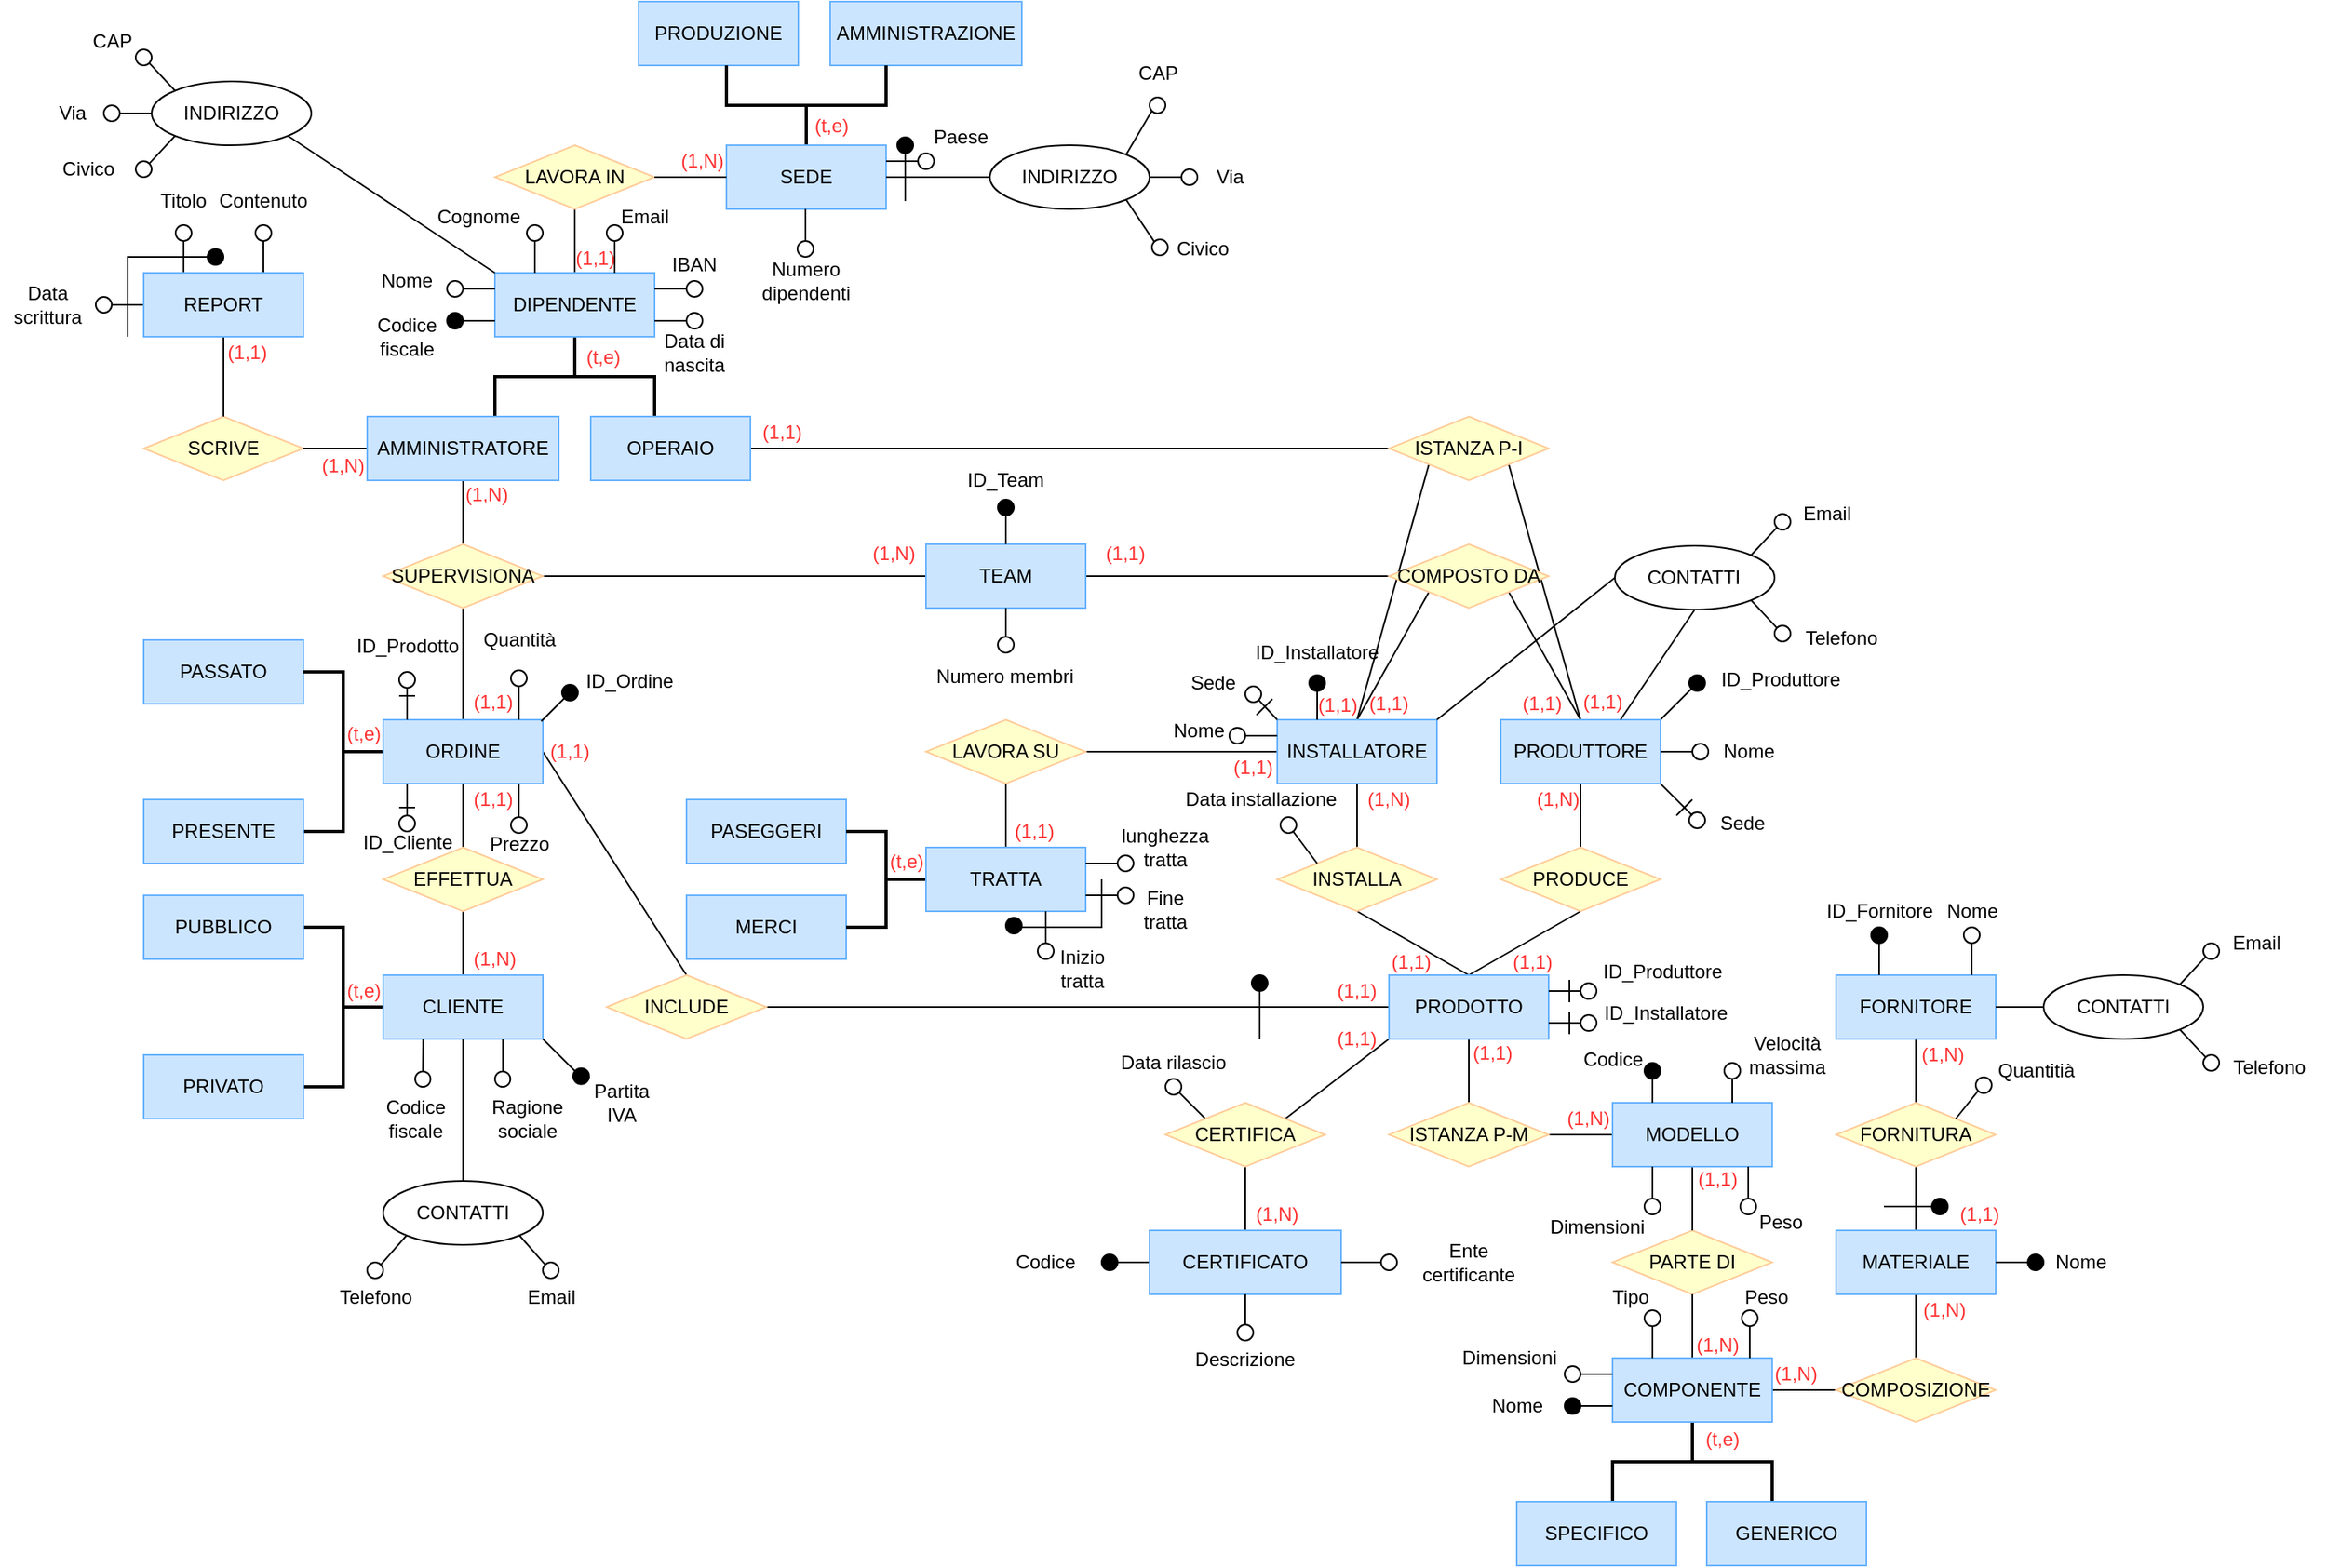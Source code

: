 <mxfile version="27.0.5">
  <diagram id="7mVVUgtAYQc9shM8_lYV" name="Pagina-1">
    <mxGraphModel dx="1454" dy="1001" grid="1" gridSize="10" guides="1" tooltips="1" connect="1" arrows="1" fold="1" page="1" pageScale="1" pageWidth="850" pageHeight="1100" math="0" shadow="0">
      <root>
        <mxCell id="0" />
        <mxCell id="1" parent="0" />
        <mxCell id="F6IqYeP-QF8k3JX5tnnC-1" value="SCRIVE" style="rhombus;whiteSpace=wrap;html=1;fillColor=#FFFFCC;strokeColor=#FFCC99;" parent="1" vertex="1">
          <mxGeometry x="240" y="330" width="100" height="40" as="geometry" />
        </mxCell>
        <mxCell id="F6IqYeP-QF8k3JX5tnnC-2" value="PARTE DI" style="rhombus;whiteSpace=wrap;html=1;fillColor=#FFFFCC;strokeColor=#FFCC99;" parent="1" vertex="1">
          <mxGeometry x="1160" y="840" width="100" height="40" as="geometry" />
        </mxCell>
        <mxCell id="F6IqYeP-QF8k3JX5tnnC-3" value="" style="strokeWidth=2;html=1;shape=mxgraph.flowchart.annotation_2;align=left;labelPosition=right;pointerEvents=1;rotation=90;container=0;" parent="1" vertex="1">
          <mxGeometry x="485" y="255" width="50" height="100" as="geometry" />
        </mxCell>
        <mxCell id="F6IqYeP-QF8k3JX5tnnC-4" value="" style="endArrow=none;html=1;rounded=0;entryX=0.5;entryY=1;entryDx=0;entryDy=0;exitX=0.5;exitY=0;exitDx=0;exitDy=0;" parent="1" source="F6IqYeP-QF8k3JX5tnnC-1" target="F6IqYeP-QF8k3JX5tnnC-105" edge="1">
          <mxGeometry width="50" height="50" relative="1" as="geometry">
            <mxPoint x="390" y="440" as="sourcePoint" />
            <mxPoint x="440" y="390" as="targetPoint" />
          </mxGeometry>
        </mxCell>
        <mxCell id="F6IqYeP-QF8k3JX5tnnC-5" value="" style="endArrow=none;html=1;rounded=0;entryX=1;entryY=0.5;entryDx=0;entryDy=0;exitX=0;exitY=0.5;exitDx=0;exitDy=0;" parent="1" source="F6IqYeP-QF8k3JX5tnnC-26" target="F6IqYeP-QF8k3JX5tnnC-1" edge="1">
          <mxGeometry width="50" height="50" relative="1" as="geometry">
            <mxPoint x="390" y="440" as="sourcePoint" />
            <mxPoint x="440" y="390" as="targetPoint" />
          </mxGeometry>
        </mxCell>
        <mxCell id="F6IqYeP-QF8k3JX5tnnC-6" value="" style="endArrow=none;html=1;rounded=0;entryX=0.5;entryY=0;entryDx=0;entryDy=0;exitX=0.5;exitY=1;exitDx=0;exitDy=0;" parent="1" source="F6IqYeP-QF8k3JX5tnnC-26" target="F6IqYeP-QF8k3JX5tnnC-25" edge="1">
          <mxGeometry width="50" height="50" relative="1" as="geometry">
            <mxPoint x="300" y="340" as="sourcePoint" />
            <mxPoint x="300" y="290" as="targetPoint" />
          </mxGeometry>
        </mxCell>
        <mxCell id="F6IqYeP-QF8k3JX5tnnC-7" value="" style="endArrow=none;html=1;rounded=0;entryX=0.5;entryY=0;entryDx=0;entryDy=0;exitX=0.5;exitY=1;exitDx=0;exitDy=0;" parent="1" source="F6IqYeP-QF8k3JX5tnnC-25" edge="1">
          <mxGeometry width="50" height="50" relative="1" as="geometry">
            <mxPoint x="440" y="480" as="sourcePoint" />
            <mxPoint x="440" y="520" as="targetPoint" />
          </mxGeometry>
        </mxCell>
        <mxCell id="F6IqYeP-QF8k3JX5tnnC-8" value="" style="strokeWidth=2;html=1;shape=mxgraph.flowchart.annotation_2;align=left;labelPosition=right;pointerEvents=1;rotation=-180;container=0;" parent="1" vertex="1">
          <mxGeometry x="340" y="650" width="50" height="100" as="geometry" />
        </mxCell>
        <mxCell id="F6IqYeP-QF8k3JX5tnnC-9" value="" style="endArrow=none;html=1;rounded=0;entryX=0.5;entryY=0;entryDx=0;entryDy=0;exitX=0.5;exitY=1;exitDx=0;exitDy=0;" parent="1" source="F6IqYeP-QF8k3JX5tnnC-29" target="F6IqYeP-QF8k3JX5tnnC-28" edge="1">
          <mxGeometry width="50" height="50" relative="1" as="geometry">
            <mxPoint x="500" y="630" as="sourcePoint" />
            <mxPoint x="550" y="630" as="targetPoint" />
          </mxGeometry>
        </mxCell>
        <mxCell id="F6IqYeP-QF8k3JX5tnnC-10" value="" style="endArrow=none;html=1;rounded=0;entryX=0.5;entryY=1;entryDx=0;entryDy=0;exitX=0.5;exitY=0;exitDx=0;exitDy=0;" parent="1" source="F6IqYeP-QF8k3JX5tnnC-29" edge="1">
          <mxGeometry width="50" height="50" relative="1" as="geometry">
            <mxPoint x="450" y="490" as="sourcePoint" />
            <mxPoint x="440" y="560" as="targetPoint" />
          </mxGeometry>
        </mxCell>
        <mxCell id="F6IqYeP-QF8k3JX5tnnC-11" value="" style="endArrow=none;html=1;rounded=0;entryX=0.5;entryY=0;entryDx=0;entryDy=0;exitX=1;exitY=0.5;exitDx=0;exitDy=0;" parent="1" target="F6IqYeP-QF8k3JX5tnnC-27" edge="1">
          <mxGeometry width="50" height="50" relative="1" as="geometry">
            <mxPoint x="490" y="540" as="sourcePoint" />
            <mxPoint x="640" y="470" as="targetPoint" />
          </mxGeometry>
        </mxCell>
        <mxCell id="F6IqYeP-QF8k3JX5tnnC-12" value="" style="endArrow=none;html=1;rounded=0;entryX=0.5;entryY=0;entryDx=0;entryDy=0;exitX=0;exitY=1;exitDx=0;exitDy=0;" parent="1" source="F6IqYeP-QF8k3JX5tnnC-41" target="F6IqYeP-QF8k3JX5tnnC-42" edge="1">
          <mxGeometry width="50" height="50" relative="1" as="geometry">
            <mxPoint x="1030" y="649.71" as="sourcePoint" />
            <mxPoint x="990" y="649.71" as="targetPoint" />
          </mxGeometry>
        </mxCell>
        <mxCell id="F6IqYeP-QF8k3JX5tnnC-13" value="" style="endArrow=none;html=1;rounded=0;entryX=1;entryY=1;entryDx=0;entryDy=0;exitX=0.5;exitY=0;exitDx=0;exitDy=0;" parent="1" source="F6IqYeP-QF8k3JX5tnnC-159" target="F6IqYeP-QF8k3JX5tnnC-41" edge="1">
          <mxGeometry width="50" height="50" relative="1" as="geometry">
            <mxPoint x="975" y="450" as="sourcePoint" />
            <mxPoint x="930" y="490" as="targetPoint" />
          </mxGeometry>
        </mxCell>
        <mxCell id="F6IqYeP-QF8k3JX5tnnC-14" value="" style="endArrow=none;html=1;rounded=0;entryX=0;entryY=0.5;entryDx=0;entryDy=0;exitX=1;exitY=0.5;exitDx=0;exitDy=0;" parent="1" source="F6IqYeP-QF8k3JX5tnnC-24" target="F6IqYeP-QF8k3JX5tnnC-41" edge="1">
          <mxGeometry width="50" height="50" relative="1" as="geometry">
            <mxPoint x="975" y="450" as="sourcePoint" />
            <mxPoint x="930" y="500" as="targetPoint" />
          </mxGeometry>
        </mxCell>
        <mxCell id="F6IqYeP-QF8k3JX5tnnC-15" value="" style="endArrow=none;html=1;rounded=0;entryX=0.5;entryY=1;entryDx=0;entryDy=0;exitX=0.5;exitY=0;exitDx=0;exitDy=0;" parent="1" source="F6IqYeP-QF8k3JX5tnnC-65" target="F6IqYeP-QF8k3JX5tnnC-159" edge="1">
          <mxGeometry width="50" height="50" relative="1" as="geometry">
            <mxPoint x="1150" y="530" as="sourcePoint" />
            <mxPoint x="1105" y="480" as="targetPoint" />
          </mxGeometry>
        </mxCell>
        <mxCell id="F6IqYeP-QF8k3JX5tnnC-16" value="" style="endArrow=none;html=1;rounded=0;entryX=0.5;entryY=1;entryDx=0;entryDy=0;exitX=0.5;exitY=0;exitDx=0;exitDy=0;" parent="1" source="F6IqYeP-QF8k3JX5tnnC-66" target="F6IqYeP-QF8k3JX5tnnC-42" edge="1">
          <mxGeometry width="50" height="50" relative="1" as="geometry">
            <mxPoint x="1150" y="610" as="sourcePoint" />
            <mxPoint x="1150" y="570" as="targetPoint" />
          </mxGeometry>
        </mxCell>
        <mxCell id="F6IqYeP-QF8k3JX5tnnC-17" value="" style="endArrow=none;html=1;rounded=0;entryX=0;entryY=0.5;entryDx=0;entryDy=0;exitX=1;exitY=0.5;exitDx=0;exitDy=0;" parent="1" source="F6IqYeP-QF8k3JX5tnnC-21" target="F6IqYeP-QF8k3JX5tnnC-42" edge="1">
          <mxGeometry width="50" height="50" relative="1" as="geometry">
            <mxPoint x="840" y="440" as="sourcePoint" />
            <mxPoint x="950" y="440" as="targetPoint" />
          </mxGeometry>
        </mxCell>
        <mxCell id="F6IqYeP-QF8k3JX5tnnC-18" value="" style="endArrow=none;html=1;rounded=0;entryX=0.5;entryY=0;entryDx=0;entryDy=0;exitX=0.5;exitY=1;exitDx=0;exitDy=0;" parent="1" source="F6IqYeP-QF8k3JX5tnnC-21" target="F6IqYeP-QF8k3JX5tnnC-143" edge="1">
          <mxGeometry width="50" height="50" relative="1" as="geometry">
            <mxPoint x="840" y="550" as="sourcePoint" />
            <mxPoint x="880" y="550" as="targetPoint" />
          </mxGeometry>
        </mxCell>
        <mxCell id="F6IqYeP-QF8k3JX5tnnC-19" value="" style="endArrow=none;html=1;rounded=0;entryX=0.5;entryY=1;entryDx=0;entryDy=0;exitX=0.5;exitY=0;exitDx=0;exitDy=0;" parent="1" source="F6IqYeP-QF8k3JX5tnnC-67" target="F6IqYeP-QF8k3JX5tnnC-66" edge="1">
          <mxGeometry width="50" height="50" relative="1" as="geometry">
            <mxPoint x="1010" y="610" as="sourcePoint" />
            <mxPoint x="1010" y="570" as="targetPoint" />
          </mxGeometry>
        </mxCell>
        <mxCell id="F6IqYeP-QF8k3JX5tnnC-20" value="" style="endArrow=none;html=1;rounded=0;entryX=0.5;entryY=0;entryDx=0;entryDy=0;exitX=0.5;exitY=1;exitDx=0;exitDy=0;" parent="1" source="F6IqYeP-QF8k3JX5tnnC-65" target="F6IqYeP-QF8k3JX5tnnC-67" edge="1">
          <mxGeometry width="50" height="50" relative="1" as="geometry">
            <mxPoint x="1080" y="690" as="sourcePoint" />
            <mxPoint x="1010" y="650" as="targetPoint" />
          </mxGeometry>
        </mxCell>
        <mxCell id="F6IqYeP-QF8k3JX5tnnC-21" value="LAVORA SU" style="rhombus;whiteSpace=wrap;html=1;fillColor=#FFFFCC;strokeColor=#FFCC99;" parent="1" vertex="1">
          <mxGeometry x="730" y="520" width="100" height="40" as="geometry" />
        </mxCell>
        <mxCell id="F6IqYeP-QF8k3JX5tnnC-22" value="" style="endArrow=none;html=1;rounded=0;entryX=0;entryY=0.5;entryDx=0;entryDy=0;exitX=1;exitY=0.5;exitDx=0;exitDy=0;" parent="1" source="F6IqYeP-QF8k3JX5tnnC-27" target="F6IqYeP-QF8k3JX5tnnC-67" edge="1">
          <mxGeometry width="50" height="50" relative="1" as="geometry">
            <mxPoint x="700" y="670" as="sourcePoint" />
            <mxPoint x="760" y="670" as="targetPoint" />
          </mxGeometry>
        </mxCell>
        <mxCell id="F6IqYeP-QF8k3JX5tnnC-23" value="" style="endArrow=none;html=1;rounded=0;entryX=0;entryY=0.5;entryDx=0;entryDy=0;exitX=1;exitY=0.5;exitDx=0;exitDy=0;" parent="1" source="F6IqYeP-QF8k3JX5tnnC-25" target="F6IqYeP-QF8k3JX5tnnC-24" edge="1">
          <mxGeometry width="50" height="50" relative="1" as="geometry">
            <mxPoint x="630" y="680" as="sourcePoint" />
            <mxPoint x="880" y="680" as="targetPoint" />
          </mxGeometry>
        </mxCell>
        <mxCell id="F6IqYeP-QF8k3JX5tnnC-24" value="TEAM" style="rounded=0;whiteSpace=wrap;html=1;fillColor=#CCE5FF;strokeColor=#66B2FF;container=0;" parent="1" vertex="1">
          <mxGeometry x="730" y="410" width="100" height="40" as="geometry" />
        </mxCell>
        <mxCell id="F6IqYeP-QF8k3JX5tnnC-25" value="SUPERVISIONA" style="rhombus;whiteSpace=wrap;html=1;fillColor=#FFFFCC;strokeColor=#FFCC99;" parent="1" vertex="1">
          <mxGeometry x="390" y="410" width="100" height="40" as="geometry" />
        </mxCell>
        <mxCell id="F6IqYeP-QF8k3JX5tnnC-26" value="AMMINISTRATORE" style="rounded=0;whiteSpace=wrap;html=1;fillColor=#CCE5FF;strokeColor=#66B2FF;container=0;" parent="1" vertex="1">
          <mxGeometry x="380" y="330" width="120" height="40" as="geometry" />
        </mxCell>
        <mxCell id="F6IqYeP-QF8k3JX5tnnC-27" value="INCLUDE" style="rhombus;whiteSpace=wrap;html=1;fillColor=#FFFFCC;strokeColor=#FFCC99;" parent="1" vertex="1">
          <mxGeometry x="530" y="680" width="100" height="40" as="geometry" />
        </mxCell>
        <mxCell id="F6IqYeP-QF8k3JX5tnnC-28" value="CLIENTE" style="rounded=0;whiteSpace=wrap;html=1;fillColor=#CCE5FF;strokeColor=#66B2FF;container=0;" parent="1" vertex="1">
          <mxGeometry x="390" y="680" width="100" height="40" as="geometry" />
        </mxCell>
        <mxCell id="F6IqYeP-QF8k3JX5tnnC-29" value="EFFETTUA" style="rhombus;whiteSpace=wrap;html=1;fillColor=#FFFFCC;strokeColor=#FFCC99;" parent="1" vertex="1">
          <mxGeometry x="390" y="600" width="100" height="40" as="geometry" />
        </mxCell>
        <mxCell id="F6IqYeP-QF8k3JX5tnnC-30" value="" style="group" parent="1" vertex="1" connectable="0">
          <mxGeometry x="240" y="470" width="170" height="140" as="geometry" />
        </mxCell>
        <mxCell id="F6IqYeP-QF8k3JX5tnnC-31" value="PASSATO" style="rounded=0;whiteSpace=wrap;html=1;fillColor=#CCE5FF;strokeColor=#66B2FF;container=0;" parent="F6IqYeP-QF8k3JX5tnnC-30" vertex="1">
          <mxGeometry width="100" height="40" as="geometry" />
        </mxCell>
        <mxCell id="F6IqYeP-QF8k3JX5tnnC-32" value="" style="strokeWidth=2;html=1;shape=mxgraph.flowchart.annotation_2;align=left;labelPosition=right;pointerEvents=1;rotation=-180;container=0;" parent="F6IqYeP-QF8k3JX5tnnC-30" vertex="1">
          <mxGeometry x="100" y="20" width="50" height="100" as="geometry" />
        </mxCell>
        <mxCell id="F6IqYeP-QF8k3JX5tnnC-33" value="PRESENTE" style="rounded=0;whiteSpace=wrap;html=1;fillColor=#CCE5FF;strokeColor=#66B2FF;container=0;" parent="F6IqYeP-QF8k3JX5tnnC-30" vertex="1">
          <mxGeometry y="100" width="100" height="40" as="geometry" />
        </mxCell>
        <mxCell id="73DK0az_S-aOF44ORMCZ-64" value="(t,e)" style="text;html=1;align=center;verticalAlign=middle;whiteSpace=wrap;rounded=0;fontColor=#FF3333;" vertex="1" parent="F6IqYeP-QF8k3JX5tnnC-30">
          <mxGeometry x="108" y="44.0" width="60" height="30" as="geometry" />
        </mxCell>
        <mxCell id="F6IqYeP-QF8k3JX5tnnC-34" value="PUBBLICO" style="rounded=0;whiteSpace=wrap;html=1;fillColor=#CCE5FF;strokeColor=#66B2FF;container=0;" parent="1" vertex="1">
          <mxGeometry x="240" y="630" width="100" height="40" as="geometry" />
        </mxCell>
        <mxCell id="F6IqYeP-QF8k3JX5tnnC-35" value="PRIVATO" style="rounded=0;whiteSpace=wrap;html=1;fillColor=#CCE5FF;strokeColor=#66B2FF;container=0;" parent="1" vertex="1">
          <mxGeometry x="240" y="730" width="100" height="40" as="geometry" />
        </mxCell>
        <mxCell id="F6IqYeP-QF8k3JX5tnnC-36" value="" style="endArrow=none;html=1;rounded=0;entryX=0.5;entryY=0;entryDx=0;entryDy=0;exitX=1;exitY=1;exitDx=0;exitDy=0;" parent="1" source="F6IqYeP-QF8k3JX5tnnC-40" target="F6IqYeP-QF8k3JX5tnnC-159" edge="1">
          <mxGeometry width="50" height="50" relative="1" as="geometry">
            <mxPoint x="975" y="450" as="sourcePoint" />
            <mxPoint x="930" y="500" as="targetPoint" />
          </mxGeometry>
        </mxCell>
        <mxCell id="F6IqYeP-QF8k3JX5tnnC-37" value="" style="endArrow=none;html=1;rounded=0;entryX=0.5;entryY=0;entryDx=0;entryDy=0;exitX=0;exitY=1;exitDx=0;exitDy=0;" parent="1" source="F6IqYeP-QF8k3JX5tnnC-40" target="F6IqYeP-QF8k3JX5tnnC-42" edge="1">
          <mxGeometry width="50" height="50" relative="1" as="geometry">
            <mxPoint x="975" y="450" as="sourcePoint" />
            <mxPoint x="930" y="500" as="targetPoint" />
          </mxGeometry>
        </mxCell>
        <mxCell id="F6IqYeP-QF8k3JX5tnnC-38" value="" style="endArrow=none;html=1;rounded=0;entryX=0;entryY=0.5;entryDx=0;entryDy=0;exitX=1;exitY=0.5;exitDx=0;exitDy=0;" parent="1" source="F6IqYeP-QF8k3JX5tnnC-39" target="F6IqYeP-QF8k3JX5tnnC-40" edge="1">
          <mxGeometry width="50" height="50" relative="1" as="geometry">
            <mxPoint x="770" y="440" as="sourcePoint" />
            <mxPoint x="880" y="440" as="targetPoint" />
          </mxGeometry>
        </mxCell>
        <mxCell id="F6IqYeP-QF8k3JX5tnnC-39" value="OPERAIO" style="rounded=0;whiteSpace=wrap;html=1;fillColor=#CCE5FF;strokeColor=#66B2FF;container=0;" parent="1" vertex="1">
          <mxGeometry x="520" y="330" width="100" height="40" as="geometry" />
        </mxCell>
        <mxCell id="F6IqYeP-QF8k3JX5tnnC-40" value="ISTANZA P-I" style="rhombus;whiteSpace=wrap;html=1;fillColor=#FFFFCC;strokeColor=#FFCC99;" parent="1" vertex="1">
          <mxGeometry x="1020" y="330" width="100" height="40" as="geometry" />
        </mxCell>
        <mxCell id="F6IqYeP-QF8k3JX5tnnC-41" value="COMPOSTO DA" style="rhombus;whiteSpace=wrap;html=1;fillColor=#FFFFCC;strokeColor=#FFCC99;" parent="1" vertex="1">
          <mxGeometry x="1020" y="410" width="100" height="40" as="geometry" />
        </mxCell>
        <mxCell id="F6IqYeP-QF8k3JX5tnnC-42" value="INSTALLATORE" style="rounded=0;whiteSpace=wrap;html=1;fillColor=#CCE5FF;strokeColor=#66B2FF;container=0;" parent="1" vertex="1">
          <mxGeometry x="950" y="520" width="100" height="40" as="geometry" />
        </mxCell>
        <mxCell id="F6IqYeP-QF8k3JX5tnnC-43" value="" style="endArrow=none;html=1;rounded=0;entryX=0.5;entryY=0;entryDx=0;entryDy=0;exitX=0.5;exitY=1;exitDx=0;exitDy=0;" parent="1" source="F6IqYeP-QF8k3JX5tnnC-67" target="F6IqYeP-QF8k3JX5tnnC-68" edge="1">
          <mxGeometry width="50" height="50" relative="1" as="geometry">
            <mxPoint x="790" y="710" as="sourcePoint" />
            <mxPoint x="1030" y="710" as="targetPoint" />
          </mxGeometry>
        </mxCell>
        <mxCell id="F6IqYeP-QF8k3JX5tnnC-44" value="" style="endArrow=none;html=1;rounded=0;exitX=1;exitY=0;exitDx=0;exitDy=0;entryX=0;entryY=1;entryDx=0;entryDy=0;" parent="1" source="F6IqYeP-QF8k3JX5tnnC-199" target="F6IqYeP-QF8k3JX5tnnC-67" edge="1">
          <mxGeometry width="50" height="50" relative="1" as="geometry">
            <mxPoint x="1080" y="730" as="sourcePoint" />
            <mxPoint x="1070" y="720" as="targetPoint" />
          </mxGeometry>
        </mxCell>
        <mxCell id="F6IqYeP-QF8k3JX5tnnC-45" value="" style="endArrow=none;html=1;rounded=0;exitX=0.5;exitY=1;exitDx=0;exitDy=0;entryX=0.5;entryY=0;entryDx=0;entryDy=0;" parent="1" source="F6IqYeP-QF8k3JX5tnnC-199" edge="1">
          <mxGeometry width="50" height="50" relative="1" as="geometry">
            <mxPoint x="965" y="780" as="sourcePoint" />
            <mxPoint x="930" y="840" as="targetPoint" />
          </mxGeometry>
        </mxCell>
        <mxCell id="F6IqYeP-QF8k3JX5tnnC-46" value="" style="endArrow=none;html=1;rounded=0;entryX=1;entryY=0.5;entryDx=0;entryDy=0;exitX=0;exitY=0.5;exitDx=0;exitDy=0;" parent="1" target="F6IqYeP-QF8k3JX5tnnC-68" edge="1">
          <mxGeometry width="50" height="50" relative="1" as="geometry">
            <mxPoint x="1160" y="780" as="sourcePoint" />
            <mxPoint x="1080" y="770" as="targetPoint" />
          </mxGeometry>
        </mxCell>
        <mxCell id="F6IqYeP-QF8k3JX5tnnC-47" value="" style="endArrow=none;html=1;rounded=0;fontFamily=Helvetica;fontSize=12;fontColor=default;entryX=0.5;entryY=1;entryDx=0;entryDy=0;exitX=0.5;exitY=0;exitDx=0;exitDy=0;" parent="1" source="F6IqYeP-QF8k3JX5tnnC-69" target="F6IqYeP-QF8k3JX5tnnC-2" edge="1">
          <mxGeometry width="50" height="50" relative="1" as="geometry">
            <mxPoint x="1250" y="910" as="sourcePoint" />
            <mxPoint x="1260" y="890" as="targetPoint" />
          </mxGeometry>
        </mxCell>
        <mxCell id="F6IqYeP-QF8k3JX5tnnC-48" value="" style="endArrow=none;html=1;rounded=0;fontFamily=Helvetica;fontSize=12;fontColor=default;entryX=0.5;entryY=1;entryDx=0;entryDy=0;exitX=0.5;exitY=0;exitDx=0;exitDy=0;" parent="1" source="F6IqYeP-QF8k3JX5tnnC-2" edge="1">
          <mxGeometry width="50" height="50" relative="1" as="geometry">
            <mxPoint x="1250" y="830" as="sourcePoint" />
            <mxPoint x="1210" y="800" as="targetPoint" />
          </mxGeometry>
        </mxCell>
        <mxCell id="F6IqYeP-QF8k3JX5tnnC-49" value="" style="strokeWidth=2;html=1;shape=mxgraph.flowchart.annotation_2;align=left;labelPosition=right;pointerEvents=1;rotation=90;container=0;" parent="1" vertex="1">
          <mxGeometry x="1185" y="935" width="50" height="100" as="geometry" />
        </mxCell>
        <mxCell id="F6IqYeP-QF8k3JX5tnnC-50" value="" style="endArrow=none;html=1;rounded=0;fontFamily=Helvetica;fontSize=12;fontColor=default;entryX=0;entryY=0.5;entryDx=0;entryDy=0;exitX=1;exitY=0.5;exitDx=0;exitDy=0;" parent="1" source="F6IqYeP-QF8k3JX5tnnC-69" target="F6IqYeP-QF8k3JX5tnnC-72" edge="1">
          <mxGeometry width="50" height="50" relative="1" as="geometry">
            <mxPoint x="1220" y="930" as="sourcePoint" />
            <mxPoint x="1220" y="890" as="targetPoint" />
          </mxGeometry>
        </mxCell>
        <mxCell id="F6IqYeP-QF8k3JX5tnnC-51" value="" style="endArrow=none;html=1;rounded=0;fontFamily=Helvetica;fontSize=12;fontColor=default;entryX=0.5;entryY=1;entryDx=0;entryDy=0;exitX=0.5;exitY=0;exitDx=0;exitDy=0;" parent="1" source="F6IqYeP-QF8k3JX5tnnC-72" target="F6IqYeP-QF8k3JX5tnnC-73" edge="1">
          <mxGeometry width="50" height="50" relative="1" as="geometry">
            <mxPoint x="1270" y="950" as="sourcePoint" />
            <mxPoint x="1310" y="950" as="targetPoint" />
          </mxGeometry>
        </mxCell>
        <mxCell id="F6IqYeP-QF8k3JX5tnnC-52" value="" style="endArrow=none;html=1;rounded=0;fontFamily=Helvetica;fontSize=12;fontColor=default;entryX=0.5;entryY=1;entryDx=0;entryDy=0;exitX=0.5;exitY=0;exitDx=0;exitDy=0;" parent="1" source="F6IqYeP-QF8k3JX5tnnC-73" target="F6IqYeP-QF8k3JX5tnnC-74" edge="1">
          <mxGeometry width="50" height="50" relative="1" as="geometry">
            <mxPoint x="1360" y="930" as="sourcePoint" />
            <mxPoint x="1360" y="890" as="targetPoint" />
          </mxGeometry>
        </mxCell>
        <mxCell id="F6IqYeP-QF8k3JX5tnnC-53" value="" style="endArrow=none;html=1;rounded=0;fontFamily=Helvetica;fontSize=12;fontColor=default;entryX=0.5;entryY=1;entryDx=0;entryDy=0;exitX=0.5;exitY=0;exitDx=0;exitDy=0;" parent="1" source="F6IqYeP-QF8k3JX5tnnC-74" target="F6IqYeP-QF8k3JX5tnnC-75" edge="1">
          <mxGeometry width="50" height="50" relative="1" as="geometry">
            <mxPoint x="1360" y="850" as="sourcePoint" />
            <mxPoint x="1360" y="810" as="targetPoint" />
          </mxGeometry>
        </mxCell>
        <mxCell id="F6IqYeP-QF8k3JX5tnnC-54" value="" style="endArrow=none;html=1;rounded=0;entryX=0.5;entryY=0;entryDx=0;entryDy=0;exitX=0.5;exitY=1;exitDx=0;exitDy=0;" parent="1" source="F6IqYeP-QF8k3JX5tnnC-55" target="F6IqYeP-QF8k3JX5tnnC-64" edge="1">
          <mxGeometry width="50" height="50" relative="1" as="geometry">
            <mxPoint x="520" y="130" as="sourcePoint" />
            <mxPoint x="520" y="170" as="targetPoint" />
          </mxGeometry>
        </mxCell>
        <mxCell id="F6IqYeP-QF8k3JX5tnnC-55" value="LAVORA IN" style="rhombus;whiteSpace=wrap;html=1;fillColor=#FFFFCC;strokeColor=#FFCC99;" parent="1" vertex="1">
          <mxGeometry x="460" y="160" width="100" height="40" as="geometry" />
        </mxCell>
        <mxCell id="F6IqYeP-QF8k3JX5tnnC-56" value="" style="group" parent="1" vertex="1" connectable="0">
          <mxGeometry x="550" y="70" width="240" height="150" as="geometry" />
        </mxCell>
        <mxCell id="F6IqYeP-QF8k3JX5tnnC-57" value="AMMINISTRAZIONE" style="rounded=0;whiteSpace=wrap;html=1;fillColor=#CCE5FF;strokeColor=#66B2FF;container=0;" parent="F6IqYeP-QF8k3JX5tnnC-56" vertex="1">
          <mxGeometry x="120" width="120" height="40" as="geometry" />
        </mxCell>
        <mxCell id="F6IqYeP-QF8k3JX5tnnC-58" value="PRODUZIONE" style="rounded=0;whiteSpace=wrap;html=1;fillColor=#CCE5FF;strokeColor=#66B2FF;container=0;" parent="F6IqYeP-QF8k3JX5tnnC-56" vertex="1">
          <mxGeometry width="100" height="40" as="geometry" />
        </mxCell>
        <mxCell id="F6IqYeP-QF8k3JX5tnnC-59" value="" style="strokeWidth=2;html=1;shape=mxgraph.flowchart.annotation_2;align=left;labelPosition=right;pointerEvents=1;rotation=-90;container=0;" parent="F6IqYeP-QF8k3JX5tnnC-56" vertex="1">
          <mxGeometry x="80" y="15" width="50" height="100" as="geometry" />
        </mxCell>
        <mxCell id="F6IqYeP-QF8k3JX5tnnC-60" value="SEDE" style="rounded=0;whiteSpace=wrap;html=1;fillColor=#CCE5FF;strokeColor=#66B2FF;container=0;" parent="F6IqYeP-QF8k3JX5tnnC-56" vertex="1">
          <mxGeometry x="55" y="90" width="100" height="40" as="geometry" />
        </mxCell>
        <mxCell id="F6IqYeP-QF8k3JX5tnnC-61" value="" style="group;rotation=-180;" parent="F6IqYeP-QF8k3JX5tnnC-56" vertex="1" connectable="0">
          <mxGeometry x="162" y="85" width="10" height="30" as="geometry" />
        </mxCell>
        <mxCell id="F6IqYeP-QF8k3JX5tnnC-62" value="" style="ellipse;whiteSpace=wrap;html=1;aspect=fixed;fillColor=#000000;strokeColor=default;rotation=-180;" parent="F6IqYeP-QF8k3JX5tnnC-61" vertex="1">
          <mxGeometry width="10" height="10" as="geometry" />
        </mxCell>
        <mxCell id="F6IqYeP-QF8k3JX5tnnC-63" value="" style="endArrow=none;html=1;rounded=0;fontFamily=Helvetica;fontSize=12;fontColor=default;exitX=0.5;exitY=0;exitDx=0;exitDy=0;" parent="F6IqYeP-QF8k3JX5tnnC-61" source="F6IqYeP-QF8k3JX5tnnC-62" edge="1">
          <mxGeometry width="50" height="50" relative="1" as="geometry">
            <mxPoint y="-10" as="sourcePoint" />
            <mxPoint x="5" y="40" as="targetPoint" />
          </mxGeometry>
        </mxCell>
        <mxCell id="73DK0az_S-aOF44ORMCZ-4" value="" style="group;rotation=-90;" vertex="1" connectable="0" parent="F6IqYeP-QF8k3JX5tnnC-56">
          <mxGeometry x="165" y="85" width="10" height="30" as="geometry" />
        </mxCell>
        <mxCell id="73DK0az_S-aOF44ORMCZ-2" value="" style="ellipse;whiteSpace=wrap;html=1;aspect=fixed;fillColor=#FFFFFF;strokeColor=default;rotation=-90;" vertex="1" parent="73DK0az_S-aOF44ORMCZ-4">
          <mxGeometry x="10" y="10" width="10" height="10" as="geometry" />
        </mxCell>
        <mxCell id="73DK0az_S-aOF44ORMCZ-3" value="" style="endArrow=none;html=1;rounded=0;fontFamily=Helvetica;fontSize=12;fontColor=default;entryX=0.25;entryY=1;entryDx=0;entryDy=0;exitX=0.5;exitY=0;exitDx=0;exitDy=0;" edge="1" source="73DK0az_S-aOF44ORMCZ-2" parent="73DK0az_S-aOF44ORMCZ-4">
          <mxGeometry width="50" height="50" relative="1" as="geometry">
            <mxPoint x="30" y="10" as="sourcePoint" />
            <mxPoint x="-10" y="15" as="targetPoint" />
          </mxGeometry>
        </mxCell>
        <mxCell id="73DK0az_S-aOF44ORMCZ-1" value="Paese" style="text;html=1;align=center;verticalAlign=middle;whiteSpace=wrap;rounded=0;" vertex="1" parent="F6IqYeP-QF8k3JX5tnnC-56">
          <mxGeometry x="172" y="70" width="60" height="30" as="geometry" />
        </mxCell>
        <mxCell id="73DK0az_S-aOF44ORMCZ-28" value="Email" style="text;html=1;align=center;verticalAlign=middle;whiteSpace=wrap;rounded=0;fontFamily=Helvetica;fontSize=12;fontColor=default;" vertex="1" parent="F6IqYeP-QF8k3JX5tnnC-56">
          <mxGeometry x="-26" y="120" width="60" height="30" as="geometry" />
        </mxCell>
        <mxCell id="73DK0az_S-aOF44ORMCZ-66" value="(t,e)" style="text;html=1;align=center;verticalAlign=middle;whiteSpace=wrap;rounded=0;fontColor=#FF3333;" vertex="1" parent="F6IqYeP-QF8k3JX5tnnC-56">
          <mxGeometry x="91" y="63.0" width="60" height="30" as="geometry" />
        </mxCell>
        <mxCell id="73DK0az_S-aOF44ORMCZ-95" value="(1,N)" style="text;html=1;align=center;verticalAlign=middle;whiteSpace=wrap;rounded=0;fontColor=#FF3333;" vertex="1" parent="F6IqYeP-QF8k3JX5tnnC-56">
          <mxGeometry x="10" y="85.0" width="60" height="30" as="geometry" />
        </mxCell>
        <mxCell id="F6IqYeP-QF8k3JX5tnnC-64" value="DIPENDENTE" style="rounded=0;whiteSpace=wrap;html=1;fillColor=#CCE5FF;strokeColor=#66B2FF;container=0;" parent="1" vertex="1">
          <mxGeometry x="460" y="240" width="100" height="40" as="geometry" />
        </mxCell>
        <mxCell id="F6IqYeP-QF8k3JX5tnnC-65" value="PRODUCE" style="rhombus;whiteSpace=wrap;html=1;fillColor=#FFFFCC;strokeColor=#FFCC99;" parent="1" vertex="1">
          <mxGeometry x="1090" y="600" width="100" height="40" as="geometry" />
        </mxCell>
        <mxCell id="F6IqYeP-QF8k3JX5tnnC-66" value="INSTALLA" style="rhombus;whiteSpace=wrap;html=1;fillColor=#FFFFCC;strokeColor=#FFCC99;" parent="1" vertex="1">
          <mxGeometry x="950" y="600" width="100" height="40" as="geometry" />
        </mxCell>
        <mxCell id="F6IqYeP-QF8k3JX5tnnC-67" value="PRODOTTO" style="rounded=0;whiteSpace=wrap;html=1;fillColor=#CCE5FF;strokeColor=#66B2FF;container=0;" parent="1" vertex="1">
          <mxGeometry x="1020" y="680" width="100" height="40" as="geometry" />
        </mxCell>
        <mxCell id="F6IqYeP-QF8k3JX5tnnC-68" value="ISTANZA P-M" style="rhombus;whiteSpace=wrap;html=1;fillColor=#FFFFCC;strokeColor=#FFCC99;" parent="1" vertex="1">
          <mxGeometry x="1020" y="760" width="100" height="40" as="geometry" />
        </mxCell>
        <mxCell id="F6IqYeP-QF8k3JX5tnnC-69" value="COMPONENTE" style="rounded=0;whiteSpace=wrap;html=1;fillColor=#CCE5FF;strokeColor=#66B2FF;container=0;" parent="1" vertex="1">
          <mxGeometry x="1160" y="920" width="100" height="40" as="geometry" />
        </mxCell>
        <mxCell id="F6IqYeP-QF8k3JX5tnnC-70" value="SPECIFICO" style="rounded=0;whiteSpace=wrap;html=1;fillColor=#CCE5FF;strokeColor=#66B2FF;container=0;" parent="1" vertex="1">
          <mxGeometry x="1100" y="1010" width="100" height="40" as="geometry" />
        </mxCell>
        <mxCell id="F6IqYeP-QF8k3JX5tnnC-71" value="GENERICO" style="rounded=0;whiteSpace=wrap;html=1;fillColor=#CCE5FF;strokeColor=#66B2FF;container=0;" parent="1" vertex="1">
          <mxGeometry x="1219" y="1010" width="100" height="40" as="geometry" />
        </mxCell>
        <mxCell id="F6IqYeP-QF8k3JX5tnnC-72" value="COMPOSIZIONE" style="rhombus;whiteSpace=wrap;html=1;fillColor=#FFFFCC;strokeColor=#FFCC99;" parent="1" vertex="1">
          <mxGeometry x="1300" y="920" width="100" height="40" as="geometry" />
        </mxCell>
        <mxCell id="F6IqYeP-QF8k3JX5tnnC-73" value="MATERIALE" style="rounded=0;whiteSpace=wrap;html=1;fillColor=#CCE5FF;strokeColor=#66B2FF;container=0;" parent="1" vertex="1">
          <mxGeometry x="1300" y="840" width="100" height="40" as="geometry" />
        </mxCell>
        <mxCell id="F6IqYeP-QF8k3JX5tnnC-74" value="FORNITURA" style="rhombus;whiteSpace=wrap;html=1;fillColor=#FFFFCC;strokeColor=#FFCC99;" parent="1" vertex="1">
          <mxGeometry x="1300" y="760" width="100" height="40" as="geometry" />
        </mxCell>
        <mxCell id="F6IqYeP-QF8k3JX5tnnC-75" value="FORNITORE" style="rounded=0;whiteSpace=wrap;html=1;fillColor=#CCE5FF;strokeColor=#66B2FF;container=0;" parent="1" vertex="1">
          <mxGeometry x="1300" y="680" width="100" height="40" as="geometry" />
        </mxCell>
        <mxCell id="F6IqYeP-QF8k3JX5tnnC-76" value="" style="endArrow=none;html=1;rounded=0;entryX=1;entryY=0.5;entryDx=0;entryDy=0;exitX=0;exitY=0.5;exitDx=0;exitDy=0;" parent="1" source="F6IqYeP-QF8k3JX5tnnC-60" target="F6IqYeP-QF8k3JX5tnnC-55" edge="1">
          <mxGeometry width="50" height="50" relative="1" as="geometry">
            <mxPoint x="520" y="210" as="sourcePoint" />
            <mxPoint x="520" y="250" as="targetPoint" />
          </mxGeometry>
        </mxCell>
        <mxCell id="F6IqYeP-QF8k3JX5tnnC-77" value="PASEGGERI" style="rounded=0;whiteSpace=wrap;html=1;fillColor=#CCE5FF;strokeColor=#66B2FF;container=0;" parent="1" vertex="1">
          <mxGeometry x="580" y="570" width="100" height="40" as="geometry" />
        </mxCell>
        <mxCell id="F6IqYeP-QF8k3JX5tnnC-78" value="MERCI" style="rounded=0;whiteSpace=wrap;html=1;fillColor=#CCE5FF;strokeColor=#66B2FF;container=0;" parent="1" vertex="1">
          <mxGeometry x="580" y="630" width="100" height="40" as="geometry" />
        </mxCell>
        <mxCell id="F6IqYeP-QF8k3JX5tnnC-79" value="" style="strokeWidth=2;html=1;shape=mxgraph.flowchart.annotation_2;align=left;labelPosition=right;pointerEvents=1;rotation=-180;container=0;" parent="1" vertex="1">
          <mxGeometry x="680" y="590" width="50" height="60" as="geometry" />
        </mxCell>
        <mxCell id="F6IqYeP-QF8k3JX5tnnC-80" value="Numero&lt;div&gt;dipendenti&lt;/div&gt;" style="text;html=1;align=center;verticalAlign=middle;whiteSpace=wrap;rounded=0;" parent="1" vertex="1">
          <mxGeometry x="624.5" y="230" width="60" height="30" as="geometry" />
        </mxCell>
        <mxCell id="F6IqYeP-QF8k3JX5tnnC-81" value="" style="ellipse;whiteSpace=wrap;html=1;aspect=fixed;fillColor=#FFFFFF;strokeColor=default;" parent="1" vertex="1">
          <mxGeometry x="649.5" y="220" width="10" height="10" as="geometry" />
        </mxCell>
        <mxCell id="F6IqYeP-QF8k3JX5tnnC-82" value="" style="endArrow=none;html=1;rounded=0;fontFamily=Helvetica;fontSize=12;fontColor=default;entryX=0.25;entryY=1;entryDx=0;entryDy=0;exitX=0.5;exitY=0;exitDx=0;exitDy=0;" parent="1" source="F6IqYeP-QF8k3JX5tnnC-81" edge="1">
          <mxGeometry width="50" height="50" relative="1" as="geometry">
            <mxPoint x="659.5" y="240" as="sourcePoint" />
            <mxPoint x="654.5" y="200" as="targetPoint" />
          </mxGeometry>
        </mxCell>
        <mxCell id="F6IqYeP-QF8k3JX5tnnC-83" value="" style="group" parent="1" vertex="1" connectable="0">
          <mxGeometry x="770" y="100" width="170" height="140" as="geometry" />
        </mxCell>
        <mxCell id="F6IqYeP-QF8k3JX5tnnC-84" value="Civico" style="text;html=1;align=center;verticalAlign=middle;resizable=0;points=[];autosize=1;strokeColor=none;fillColor=none;container=0;" parent="F6IqYeP-QF8k3JX5tnnC-83" vertex="1">
          <mxGeometry x="102.5" y="110" width="60" height="30" as="geometry" />
        </mxCell>
        <mxCell id="F6IqYeP-QF8k3JX5tnnC-85" value="INDIRIZZO" style="ellipse;whiteSpace=wrap;html=1;fillColor=default;container=0;" parent="F6IqYeP-QF8k3JX5tnnC-83" vertex="1">
          <mxGeometry y="60" width="100" height="40" as="geometry" />
        </mxCell>
        <mxCell id="F6IqYeP-QF8k3JX5tnnC-86" value="" style="ellipse;whiteSpace=wrap;html=1;aspect=fixed;fillColor=none;strokeColor=default;direction=south;container=0;" parent="F6IqYeP-QF8k3JX5tnnC-83" vertex="1">
          <mxGeometry x="120" y="75" width="10" height="10" as="geometry" />
        </mxCell>
        <mxCell id="F6IqYeP-QF8k3JX5tnnC-87" value="" style="endArrow=none;html=1;rounded=0;entryX=1;entryY=0.5;entryDx=0;entryDy=0;exitX=0.5;exitY=1;exitDx=0;exitDy=0;" parent="F6IqYeP-QF8k3JX5tnnC-83" source="F6IqYeP-QF8k3JX5tnnC-86" target="F6IqYeP-QF8k3JX5tnnC-85" edge="1">
          <mxGeometry width="50" height="50" relative="1" as="geometry">
            <mxPoint x="75" y="51" as="sourcePoint" />
            <mxPoint x="5" y="71" as="targetPoint" />
          </mxGeometry>
        </mxCell>
        <mxCell id="F6IqYeP-QF8k3JX5tnnC-88" value="" style="endArrow=none;html=1;rounded=0;entryX=1;entryY=0;entryDx=0;entryDy=0;exitX=1;exitY=1;exitDx=0;exitDy=0;" parent="F6IqYeP-QF8k3JX5tnnC-83" source="F6IqYeP-QF8k3JX5tnnC-89" target="F6IqYeP-QF8k3JX5tnnC-85" edge="1">
          <mxGeometry width="50" height="50" relative="1" as="geometry">
            <mxPoint x="45" y="40" as="sourcePoint" />
            <mxPoint x="45" y="60" as="targetPoint" />
          </mxGeometry>
        </mxCell>
        <mxCell id="F6IqYeP-QF8k3JX5tnnC-89" value="" style="ellipse;whiteSpace=wrap;html=1;aspect=fixed;fillColor=none;strokeColor=default;direction=south;container=0;" parent="F6IqYeP-QF8k3JX5tnnC-83" vertex="1">
          <mxGeometry x="100" y="30" width="10" height="10" as="geometry" />
        </mxCell>
        <mxCell id="F6IqYeP-QF8k3JX5tnnC-90" value="" style="ellipse;whiteSpace=wrap;html=1;aspect=fixed;fillColor=none;strokeColor=default;direction=south;container=0;" parent="F6IqYeP-QF8k3JX5tnnC-83" vertex="1">
          <mxGeometry x="101.5" y="119" width="10" height="10" as="geometry" />
        </mxCell>
        <mxCell id="F6IqYeP-QF8k3JX5tnnC-91" value="" style="endArrow=none;html=1;rounded=0;entryX=1;entryY=1;entryDx=0;entryDy=0;exitX=0;exitY=1;exitDx=0;exitDy=0;" parent="F6IqYeP-QF8k3JX5tnnC-83" source="F6IqYeP-QF8k3JX5tnnC-90" target="F6IqYeP-QF8k3JX5tnnC-85" edge="1">
          <mxGeometry width="50" height="50" relative="1" as="geometry">
            <mxPoint x="85" y="61" as="sourcePoint" />
            <mxPoint x="15" y="81" as="targetPoint" />
            <Array as="points" />
          </mxGeometry>
        </mxCell>
        <mxCell id="F6IqYeP-QF8k3JX5tnnC-92" value="Via" style="text;html=1;align=center;verticalAlign=middle;resizable=0;points=[];autosize=1;strokeColor=none;fillColor=none;container=0;" parent="F6IqYeP-QF8k3JX5tnnC-83" vertex="1">
          <mxGeometry x="130" y="65" width="40" height="30" as="geometry" />
        </mxCell>
        <mxCell id="F6IqYeP-QF8k3JX5tnnC-93" value="CAP" style="text;html=1;align=center;verticalAlign=middle;resizable=0;points=[];autosize=1;strokeColor=none;fillColor=none;container=0;" parent="F6IqYeP-QF8k3JX5tnnC-83" vertex="1">
          <mxGeometry x="80" width="50" height="30" as="geometry" />
        </mxCell>
        <mxCell id="F6IqYeP-QF8k3JX5tnnC-94" value="" style="endArrow=none;html=1;rounded=0;fontFamily=Helvetica;fontSize=12;fontColor=default;entryX=0;entryY=0.5;entryDx=0;entryDy=0;exitX=1;exitY=0.5;exitDx=0;exitDy=0;" parent="1" source="F6IqYeP-QF8k3JX5tnnC-60" target="F6IqYeP-QF8k3JX5tnnC-85" edge="1">
          <mxGeometry width="50" height="50" relative="1" as="geometry">
            <mxPoint x="665" y="230" as="sourcePoint" />
            <mxPoint x="664.5" y="210" as="targetPoint" />
          </mxGeometry>
        </mxCell>
        <mxCell id="F6IqYeP-QF8k3JX5tnnC-95" value="" style="endArrow=none;html=1;rounded=0;fontFamily=Helvetica;fontSize=12;fontColor=default;entryX=0.25;entryY=0;entryDx=0;entryDy=0;" parent="1" target="F6IqYeP-QF8k3JX5tnnC-105" edge="1">
          <mxGeometry width="50" height="50" relative="1" as="geometry">
            <mxPoint x="265" y="220" as="sourcePoint" />
            <mxPoint x="325" y="250" as="targetPoint" />
          </mxGeometry>
        </mxCell>
        <mxCell id="F6IqYeP-QF8k3JX5tnnC-96" value="" style="ellipse;whiteSpace=wrap;html=1;aspect=fixed;fillColor=none;strokeColor=default;" parent="1" vertex="1">
          <mxGeometry x="260" y="210" width="10" height="10" as="geometry" />
        </mxCell>
        <mxCell id="F6IqYeP-QF8k3JX5tnnC-97" value="Titolo" style="text;html=1;align=center;verticalAlign=middle;whiteSpace=wrap;rounded=0;fontFamily=Helvetica;fontSize=12;fontColor=default;" parent="1" vertex="1">
          <mxGeometry x="235" y="180" width="60" height="30" as="geometry" />
        </mxCell>
        <mxCell id="F6IqYeP-QF8k3JX5tnnC-98" value="Contenuto" style="text;html=1;align=center;verticalAlign=middle;whiteSpace=wrap;rounded=0;fontFamily=Helvetica;fontSize=12;fontColor=default;" parent="1" vertex="1">
          <mxGeometry x="285" y="180" width="60" height="30" as="geometry" />
        </mxCell>
        <mxCell id="F6IqYeP-QF8k3JX5tnnC-99" value="" style="group" parent="1" vertex="1" connectable="0">
          <mxGeometry x="310" y="210" width="10" height="10" as="geometry" />
        </mxCell>
        <mxCell id="F6IqYeP-QF8k3JX5tnnC-100" value="" style="endArrow=none;html=1;rounded=0;fontFamily=Helvetica;fontSize=12;fontColor=default;entryX=0.75;entryY=0;entryDx=0;entryDy=0;" parent="F6IqYeP-QF8k3JX5tnnC-99" target="F6IqYeP-QF8k3JX5tnnC-105" edge="1">
          <mxGeometry width="50" height="50" relative="1" as="geometry">
            <mxPoint x="5" y="10" as="sourcePoint" />
            <mxPoint x="70" y="10" as="targetPoint" />
          </mxGeometry>
        </mxCell>
        <mxCell id="F6IqYeP-QF8k3JX5tnnC-101" value="" style="ellipse;whiteSpace=wrap;html=1;aspect=fixed;fillColor=#FFFFFF;strokeColor=default;" parent="F6IqYeP-QF8k3JX5tnnC-99" vertex="1">
          <mxGeometry width="10" height="10" as="geometry" />
        </mxCell>
        <mxCell id="F6IqYeP-QF8k3JX5tnnC-102" value="" style="group" parent="1" vertex="1" connectable="0">
          <mxGeometry x="170" y="250" width="10" height="10" as="geometry" />
        </mxCell>
        <mxCell id="F6IqYeP-QF8k3JX5tnnC-103" value="" style="endArrow=none;html=1;rounded=0;fontFamily=Helvetica;fontSize=12;fontColor=default;entryX=0.75;entryY=0;entryDx=0;entryDy=0;exitX=1;exitY=0.5;exitDx=0;exitDy=0;" parent="F6IqYeP-QF8k3JX5tnnC-102" source="F6IqYeP-QF8k3JX5tnnC-104" edge="1">
          <mxGeometry width="50" height="50" relative="1" as="geometry">
            <mxPoint x="5" y="10" as="sourcePoint" />
            <mxPoint x="70" y="10" as="targetPoint" />
          </mxGeometry>
        </mxCell>
        <mxCell id="F6IqYeP-QF8k3JX5tnnC-104" value="" style="ellipse;whiteSpace=wrap;html=1;aspect=fixed;fillColor=#FFFFFF;strokeColor=default;" parent="1" vertex="1">
          <mxGeometry x="210" y="255" width="10" height="10" as="geometry" />
        </mxCell>
        <mxCell id="F6IqYeP-QF8k3JX5tnnC-105" value="REPORT" style="rounded=0;whiteSpace=wrap;html=1;fillColor=#CCE5FF;strokeColor=#66B2FF;container=0;" parent="1" vertex="1">
          <mxGeometry x="240" y="240" width="100" height="40" as="geometry" />
        </mxCell>
        <mxCell id="F6IqYeP-QF8k3JX5tnnC-106" value="Data scrittura" style="text;html=1;align=center;verticalAlign=middle;whiteSpace=wrap;rounded=0;fontFamily=Helvetica;fontSize=12;fontColor=default;" parent="1" vertex="1">
          <mxGeometry x="150" y="245" width="60" height="30" as="geometry" />
        </mxCell>
        <mxCell id="F6IqYeP-QF8k3JX5tnnC-107" value="" style="ellipse;whiteSpace=wrap;html=1;aspect=fixed;fillColor=#000000;strokeColor=default;" parent="1" vertex="1">
          <mxGeometry x="280" y="225" width="10" height="10" as="geometry" />
        </mxCell>
        <mxCell id="F6IqYeP-QF8k3JX5tnnC-108" value="" style="endArrow=none;html=1;rounded=0;fontFamily=Helvetica;fontSize=12;fontColor=default;" parent="1" edge="1">
          <mxGeometry width="50" height="50" relative="1" as="geometry">
            <mxPoint x="230" y="280" as="sourcePoint" />
            <mxPoint x="280" y="230" as="targetPoint" />
            <Array as="points">
              <mxPoint x="230" y="230" />
            </Array>
          </mxGeometry>
        </mxCell>
        <mxCell id="F6IqYeP-QF8k3JX5tnnC-109" value="" style="group" parent="1" vertex="1" connectable="0">
          <mxGeometry x="360" y="455" width="224" height="166" as="geometry" />
        </mxCell>
        <mxCell id="F6IqYeP-QF8k3JX5tnnC-110" value="Quantità" style="text;html=1;align=center;verticalAlign=middle;resizable=0;points=[];autosize=1;strokeColor=none;fillColor=none;container=0;" parent="F6IqYeP-QF8k3JX5tnnC-109" vertex="1">
          <mxGeometry x="80" width="70" height="30" as="geometry" />
        </mxCell>
        <mxCell id="F6IqYeP-QF8k3JX5tnnC-111" value="ID_Ordine" style="text;html=1;align=center;verticalAlign=middle;resizable=0;points=[];autosize=1;strokeColor=none;fillColor=none;container=0;" parent="F6IqYeP-QF8k3JX5tnnC-109" vertex="1">
          <mxGeometry x="144" y="26" width="80" height="30" as="geometry" />
        </mxCell>
        <mxCell id="F6IqYeP-QF8k3JX5tnnC-112" value="ORDINE" style="rounded=0;whiteSpace=wrap;html=1;fillColor=#CCE5FF;strokeColor=#66B2FF;container=0;" parent="F6IqYeP-QF8k3JX5tnnC-109" vertex="1">
          <mxGeometry x="30" y="65" width="100" height="40" as="geometry" />
        </mxCell>
        <mxCell id="F6IqYeP-QF8k3JX5tnnC-113" value="ID_Prodotto" style="text;html=1;align=center;verticalAlign=middle;resizable=0;points=[];autosize=1;strokeColor=none;fillColor=none;container=0;" parent="F6IqYeP-QF8k3JX5tnnC-109" vertex="1">
          <mxGeometry y="4" width="90" height="30" as="geometry" />
        </mxCell>
        <mxCell id="F6IqYeP-QF8k3JX5tnnC-114" value="ID_Cliente" style="text;html=1;align=center;verticalAlign=middle;resizable=0;points=[];autosize=1;strokeColor=none;fillColor=none;container=0;" parent="F6IqYeP-QF8k3JX5tnnC-109" vertex="1">
          <mxGeometry x="5" y="127" width="80" height="30" as="geometry" />
        </mxCell>
        <mxCell id="F6IqYeP-QF8k3JX5tnnC-115" value="Prezzo" style="text;html=1;align=center;verticalAlign=middle;resizable=0;points=[];autosize=1;strokeColor=none;fillColor=none;container=0;" parent="F6IqYeP-QF8k3JX5tnnC-109" vertex="1">
          <mxGeometry x="85" y="128" width="60" height="30" as="geometry" />
        </mxCell>
        <mxCell id="F6IqYeP-QF8k3JX5tnnC-116" value="" style="ellipse;whiteSpace=wrap;html=1;aspect=fixed;fillColor=#FFFFFF;strokeColor=default;rotation=0;container=0;" parent="F6IqYeP-QF8k3JX5tnnC-109" vertex="1">
          <mxGeometry x="40" y="35" width="10" height="10" as="geometry" />
        </mxCell>
        <mxCell id="F6IqYeP-QF8k3JX5tnnC-117" value="" style="endArrow=none;html=1;rounded=0;entryX=0.5;entryY=1;entryDx=0;entryDy=0;" parent="F6IqYeP-QF8k3JX5tnnC-109" target="F6IqYeP-QF8k3JX5tnnC-116" edge="1">
          <mxGeometry width="50" height="50" relative="1" as="geometry">
            <mxPoint x="45" y="65" as="sourcePoint" />
            <mxPoint x="116" y="56" as="targetPoint" />
          </mxGeometry>
        </mxCell>
        <mxCell id="F6IqYeP-QF8k3JX5tnnC-118" value="" style="endArrow=none;html=1;rounded=0;" parent="F6IqYeP-QF8k3JX5tnnC-109" edge="1">
          <mxGeometry width="50" height="50" relative="1" as="geometry">
            <mxPoint x="50" y="50" as="sourcePoint" />
            <mxPoint x="40" y="50" as="targetPoint" />
          </mxGeometry>
        </mxCell>
        <mxCell id="F6IqYeP-QF8k3JX5tnnC-119" value="" style="ellipse;whiteSpace=wrap;html=1;aspect=fixed;fillColor=#FFFFFF;strokeColor=default;rotation=-180;container=0;" parent="F6IqYeP-QF8k3JX5tnnC-109" vertex="1">
          <mxGeometry x="40" y="125" width="10" height="10" as="geometry" />
        </mxCell>
        <mxCell id="F6IqYeP-QF8k3JX5tnnC-120" value="" style="endArrow=none;html=1;rounded=0;entryX=0.5;entryY=1;entryDx=0;entryDy=0;" parent="F6IqYeP-QF8k3JX5tnnC-109" target="F6IqYeP-QF8k3JX5tnnC-119" edge="1">
          <mxGeometry width="50" height="50" relative="1" as="geometry">
            <mxPoint x="45" y="105" as="sourcePoint" />
            <mxPoint x="-26" y="114" as="targetPoint" />
          </mxGeometry>
        </mxCell>
        <mxCell id="F6IqYeP-QF8k3JX5tnnC-121" value="" style="endArrow=none;html=1;rounded=0;" parent="F6IqYeP-QF8k3JX5tnnC-109" edge="1">
          <mxGeometry width="50" height="50" relative="1" as="geometry">
            <mxPoint x="40" y="120" as="sourcePoint" />
            <mxPoint x="50" y="120" as="targetPoint" />
          </mxGeometry>
        </mxCell>
        <mxCell id="F6IqYeP-QF8k3JX5tnnC-122" value="" style="ellipse;whiteSpace=wrap;html=1;aspect=fixed;fillColor=none;strokeColor=default;container=0;" parent="F6IqYeP-QF8k3JX5tnnC-109" vertex="1">
          <mxGeometry x="110" y="34" width="10" height="10" as="geometry" />
        </mxCell>
        <mxCell id="F6IqYeP-QF8k3JX5tnnC-123" value="" style="endArrow=none;html=1;rounded=0;entryX=0.5;entryY=1;entryDx=0;entryDy=0;" parent="F6IqYeP-QF8k3JX5tnnC-109" target="F6IqYeP-QF8k3JX5tnnC-122" edge="1">
          <mxGeometry width="50" height="50" relative="1" as="geometry">
            <mxPoint x="115" y="65" as="sourcePoint" />
            <mxPoint x="185" y="45" as="targetPoint" />
          </mxGeometry>
        </mxCell>
        <mxCell id="F6IqYeP-QF8k3JX5tnnC-124" value="" style="ellipse;whiteSpace=wrap;html=1;aspect=fixed;fillColor=none;strokeColor=default;rotation=-180;container=0;" parent="F6IqYeP-QF8k3JX5tnnC-109" vertex="1">
          <mxGeometry x="110" y="126" width="10" height="10" as="geometry" />
        </mxCell>
        <mxCell id="F6IqYeP-QF8k3JX5tnnC-125" value="" style="endArrow=none;html=1;rounded=0;entryX=0.5;entryY=1;entryDx=0;entryDy=0;" parent="F6IqYeP-QF8k3JX5tnnC-109" target="F6IqYeP-QF8k3JX5tnnC-124" edge="1">
          <mxGeometry width="50" height="50" relative="1" as="geometry">
            <mxPoint x="115" y="105" as="sourcePoint" />
            <mxPoint x="45" y="125" as="targetPoint" />
          </mxGeometry>
        </mxCell>
        <mxCell id="F6IqYeP-QF8k3JX5tnnC-126" value="" style="ellipse;whiteSpace=wrap;html=1;aspect=fixed;fillColor=light-dark(#000000,#FFFFFF);strokeColor=default;rotation=45;container=0;" parent="F6IqYeP-QF8k3JX5tnnC-109" vertex="1">
          <mxGeometry x="142" y="43" width="10" height="10" as="geometry" />
        </mxCell>
        <mxCell id="F6IqYeP-QF8k3JX5tnnC-127" value="" style="endArrow=none;html=1;rounded=0;entryX=0.5;entryY=1;entryDx=0;entryDy=0;" parent="F6IqYeP-QF8k3JX5tnnC-109" target="F6IqYeP-QF8k3JX5tnnC-126" edge="1">
          <mxGeometry width="50" height="50" relative="1" as="geometry">
            <mxPoint x="129" y="66" as="sourcePoint" />
            <mxPoint x="193" y="102" as="targetPoint" />
          </mxGeometry>
        </mxCell>
        <mxCell id="F6IqYeP-QF8k3JX5tnnC-128" value="(1,1)" style="text;html=1;align=center;verticalAlign=middle;whiteSpace=wrap;rounded=0;labelBackgroundColor=none;fontColor=#FF3333;" parent="F6IqYeP-QF8k3JX5tnnC-109" vertex="1">
          <mxGeometry x="69" y="39" width="60" height="30" as="geometry" />
        </mxCell>
        <mxCell id="F6IqYeP-QF8k3JX5tnnC-129" value="(1,1)" style="text;html=1;align=center;verticalAlign=middle;whiteSpace=wrap;rounded=0;labelBackgroundColor=none;fontColor=#FF3333;" parent="F6IqYeP-QF8k3JX5tnnC-109" vertex="1">
          <mxGeometry x="69" y="100" width="60" height="30" as="geometry" />
        </mxCell>
        <mxCell id="73DK0az_S-aOF44ORMCZ-68" value="(1,1)" style="text;html=1;align=center;verticalAlign=middle;whiteSpace=wrap;rounded=0;labelBackgroundColor=none;fontColor=#FF3333;" vertex="1" parent="F6IqYeP-QF8k3JX5tnnC-109">
          <mxGeometry x="117" y="70" width="60" height="30" as="geometry" />
        </mxCell>
        <mxCell id="F6IqYeP-QF8k3JX5tnnC-130" value="" style="ellipse;whiteSpace=wrap;html=1;aspect=fixed;fillColor=light-dark(#000000,#FFFFFF);strokeColor=default;rotation=90;container=0;" parent="1" vertex="1">
          <mxGeometry x="934" y="680" width="10" height="10" as="geometry" />
        </mxCell>
        <mxCell id="F6IqYeP-QF8k3JX5tnnC-131" value="" style="endArrow=none;html=1;rounded=0;fontFamily=Helvetica;fontSize=12;fontColor=default;" parent="1" edge="1">
          <mxGeometry width="50" height="50" relative="1" as="geometry">
            <mxPoint x="939" y="720" as="sourcePoint" />
            <mxPoint x="939" y="690" as="targetPoint" />
          </mxGeometry>
        </mxCell>
        <mxCell id="F6IqYeP-QF8k3JX5tnnC-132" value="Ragione&lt;br&gt;sociale" style="text;html=1;align=center;verticalAlign=middle;resizable=0;points=[];autosize=1;strokeColor=none;fillColor=none;container=0;" parent="1" vertex="1">
          <mxGeometry x="444.84" y="750" width="70" height="40" as="geometry" />
        </mxCell>
        <mxCell id="F6IqYeP-QF8k3JX5tnnC-133" value="Codice&lt;br&gt;fiscale" style="text;html=1;align=center;verticalAlign=middle;resizable=0;points=[];autosize=1;strokeColor=none;fillColor=none;container=0;" parent="1" vertex="1">
          <mxGeometry x="380" y="750" width="60" height="40" as="geometry" />
        </mxCell>
        <mxCell id="F6IqYeP-QF8k3JX5tnnC-134" value="" style="ellipse;whiteSpace=wrap;html=1;aspect=fixed;fillColor=#000000;strokeColor=default;container=0;" parent="1" vertex="1">
          <mxGeometry x="509" y="738.32" width="10" height="10" as="geometry" />
        </mxCell>
        <mxCell id="F6IqYeP-QF8k3JX5tnnC-135" value="Partita&lt;br&gt;IVA" style="text;html=1;align=center;verticalAlign=middle;resizable=0;points=[];autosize=1;strokeColor=none;fillColor=none;container=0;" parent="1" vertex="1">
          <mxGeometry x="509" y="740" width="60" height="40" as="geometry" />
        </mxCell>
        <mxCell id="F6IqYeP-QF8k3JX5tnnC-136" value="" style="ellipse;whiteSpace=wrap;html=1;aspect=fixed;fillColor=#FFFFFF;strokeColor=default;rotation=-180;container=0;" parent="1" vertex="1">
          <mxGeometry x="410" y="740.325" width="9.677" height="9.677" as="geometry" />
        </mxCell>
        <mxCell id="F6IqYeP-QF8k3JX5tnnC-137" value="" style="ellipse;whiteSpace=wrap;html=1;aspect=fixed;fillColor=#FFFFFF;strokeColor=default;rotation=-180;container=0;" parent="1" vertex="1">
          <mxGeometry x="460.0" y="740.325" width="9.677" height="9.677" as="geometry" />
        </mxCell>
        <mxCell id="F6IqYeP-QF8k3JX5tnnC-138" value="" style="endArrow=none;html=1;rounded=0;fontFamily=Helvetica;fontSize=12;fontColor=default;entryX=1;entryY=1;entryDx=0;entryDy=0;" parent="1" target="F6IqYeP-QF8k3JX5tnnC-28" edge="1">
          <mxGeometry width="50" height="50" relative="1" as="geometry">
            <mxPoint x="510" y="740" as="sourcePoint" />
            <mxPoint x="510" y="760" as="targetPoint" />
          </mxGeometry>
        </mxCell>
        <mxCell id="F6IqYeP-QF8k3JX5tnnC-139" value="" style="endArrow=none;html=1;rounded=0;fontFamily=Helvetica;fontSize=12;fontColor=default;entryX=0.75;entryY=1;entryDx=0;entryDy=0;" parent="1" target="F6IqYeP-QF8k3JX5tnnC-28" edge="1">
          <mxGeometry width="50" height="50" relative="1" as="geometry">
            <mxPoint x="465" y="740" as="sourcePoint" />
            <mxPoint x="510" y="760" as="targetPoint" />
          </mxGeometry>
        </mxCell>
        <mxCell id="F6IqYeP-QF8k3JX5tnnC-140" value="" style="endArrow=none;html=1;rounded=0;fontFamily=Helvetica;fontSize=12;fontColor=default;entryX=0.25;entryY=1;entryDx=0;entryDy=0;exitX=0.5;exitY=1;exitDx=0;exitDy=0;" parent="1" source="F6IqYeP-QF8k3JX5tnnC-136" target="F6IqYeP-QF8k3JX5tnnC-28" edge="1">
          <mxGeometry width="50" height="50" relative="1" as="geometry">
            <mxPoint x="440" y="760" as="sourcePoint" />
            <mxPoint x="510" y="760" as="targetPoint" />
          </mxGeometry>
        </mxCell>
        <mxCell id="F6IqYeP-QF8k3JX5tnnC-141" value="(t,e)" style="text;html=1;align=center;verticalAlign=middle;whiteSpace=wrap;rounded=0;fontColor=#FF3333;" parent="1" vertex="1">
          <mxGeometry x="688" y="594" width="60" height="30" as="geometry" />
        </mxCell>
        <mxCell id="F6IqYeP-QF8k3JX5tnnC-142" value="" style="group" parent="1" vertex="1" connectable="0">
          <mxGeometry x="695" y="585" width="205" height="115" as="geometry" />
        </mxCell>
        <mxCell id="F6IqYeP-QF8k3JX5tnnC-143" value="TRATTA" style="rounded=0;whiteSpace=wrap;html=1;fillColor=#CCE5FF;strokeColor=#66B2FF;container=0;" parent="F6IqYeP-QF8k3JX5tnnC-142" vertex="1">
          <mxGeometry x="35" y="15" width="100" height="40" as="geometry" />
        </mxCell>
        <mxCell id="F6IqYeP-QF8k3JX5tnnC-145" value="Inizio&lt;div&gt;tratta&lt;/div&gt;" style="text;html=1;align=center;verticalAlign=middle;whiteSpace=wrap;rounded=0;" parent="F6IqYeP-QF8k3JX5tnnC-142" vertex="1">
          <mxGeometry x="113" y="76" width="40" height="30" as="geometry" />
        </mxCell>
        <mxCell id="F6IqYeP-QF8k3JX5tnnC-146" value="Fine&lt;div&gt;tratta&lt;/div&gt;" style="text;html=1;align=center;verticalAlign=middle;whiteSpace=wrap;rounded=0;" parent="F6IqYeP-QF8k3JX5tnnC-142" vertex="1">
          <mxGeometry x="165" y="39" width="40" height="30" as="geometry" />
        </mxCell>
        <mxCell id="F6IqYeP-QF8k3JX5tnnC-147" value="" style="endArrow=none;html=1;rounded=0;exitX=1;exitY=0.75;exitDx=0;exitDy=0;" parent="F6IqYeP-QF8k3JX5tnnC-142" edge="1">
          <mxGeometry width="50" height="50" relative="1" as="geometry">
            <mxPoint x="135" y="45" as="sourcePoint" />
            <mxPoint x="155" y="45" as="targetPoint" />
          </mxGeometry>
        </mxCell>
        <mxCell id="F6IqYeP-QF8k3JX5tnnC-148" value="" style="ellipse;whiteSpace=wrap;html=1;aspect=fixed;fillColor=none;strokeColor=default;rotation=90;" parent="F6IqYeP-QF8k3JX5tnnC-142" vertex="1">
          <mxGeometry x="155" y="40" width="10" height="10" as="geometry" />
        </mxCell>
        <mxCell id="F6IqYeP-QF8k3JX5tnnC-149" value="" style="ellipse;whiteSpace=wrap;html=1;aspect=fixed;fillColor=none;strokeColor=default;rotation=90;" parent="F6IqYeP-QF8k3JX5tnnC-142" vertex="1">
          <mxGeometry x="155" y="20" width="10" height="10" as="geometry" />
        </mxCell>
        <mxCell id="F6IqYeP-QF8k3JX5tnnC-150" value="" style="endArrow=none;html=1;rounded=0;exitX=1;exitY=0.75;exitDx=0;exitDy=0;" parent="F6IqYeP-QF8k3JX5tnnC-142" edge="1">
          <mxGeometry width="50" height="50" relative="1" as="geometry">
            <mxPoint x="135" y="25" as="sourcePoint" />
            <mxPoint x="155" y="25" as="targetPoint" />
          </mxGeometry>
        </mxCell>
        <mxCell id="F6IqYeP-QF8k3JX5tnnC-151" value="lunghezza tratta" style="text;html=1;align=center;verticalAlign=middle;whiteSpace=wrap;rounded=0;" parent="F6IqYeP-QF8k3JX5tnnC-142" vertex="1">
          <mxGeometry x="165" width="40" height="30" as="geometry" />
        </mxCell>
        <mxCell id="F6IqYeP-QF8k3JX5tnnC-152" value="" style="ellipse;whiteSpace=wrap;html=1;aspect=fixed;fillColor=none;strokeColor=default;rotation=-180;" parent="F6IqYeP-QF8k3JX5tnnC-142" vertex="1">
          <mxGeometry x="105" y="75" width="10" height="10" as="geometry" />
        </mxCell>
        <mxCell id="F6IqYeP-QF8k3JX5tnnC-153" value="" style="endArrow=none;html=1;rounded=0;entryX=0.5;entryY=1;entryDx=0;entryDy=0;" parent="F6IqYeP-QF8k3JX5tnnC-142" target="F6IqYeP-QF8k3JX5tnnC-152" edge="1">
          <mxGeometry width="50" height="50" relative="1" as="geometry">
            <mxPoint x="110" y="55" as="sourcePoint" />
            <mxPoint x="40" y="75" as="targetPoint" />
          </mxGeometry>
        </mxCell>
        <mxCell id="F6IqYeP-QF8k3JX5tnnC-154" value="" style="ellipse;whiteSpace=wrap;html=1;aspect=fixed;fillColor=light-dark(#000000,#FFFFFF);strokeColor=default;rotation=-180;" parent="F6IqYeP-QF8k3JX5tnnC-142" vertex="1">
          <mxGeometry x="85" y="59" width="10" height="10" as="geometry" />
        </mxCell>
        <mxCell id="73DK0az_S-aOF44ORMCZ-62" value="" style="endArrow=none;html=1;rounded=0;" edge="1" parent="F6IqYeP-QF8k3JX5tnnC-142">
          <mxGeometry width="50" height="50" relative="1" as="geometry">
            <mxPoint x="145" y="35" as="sourcePoint" />
            <mxPoint x="95" y="65" as="targetPoint" />
            <Array as="points">
              <mxPoint x="145" y="65" />
            </Array>
          </mxGeometry>
        </mxCell>
        <mxCell id="73DK0az_S-aOF44ORMCZ-82" value="(1,1)" style="text;html=1;align=center;verticalAlign=middle;whiteSpace=wrap;rounded=0;labelBackgroundColor=none;fontColor=#FF3333;" vertex="1" parent="F6IqYeP-QF8k3JX5tnnC-142">
          <mxGeometry x="72.5" y="-10" width="60" height="30" as="geometry" />
        </mxCell>
        <mxCell id="F6IqYeP-QF8k3JX5tnnC-156" value="ID_Produttore" style="text;html=1;align=center;verticalAlign=middle;resizable=0;points=[];autosize=1;strokeColor=none;fillColor=none;container=0;" parent="1" vertex="1">
          <mxGeometry x="1215" y="480" width="100" height="30" as="geometry" />
        </mxCell>
        <mxCell id="F6IqYeP-QF8k3JX5tnnC-157" value="" style="ellipse;whiteSpace=wrap;html=1;aspect=fixed;fillColor=light-dark(#000000,#FFFFFF);strokeColor=default;rotation=45;container=0;" parent="1" vertex="1">
          <mxGeometry x="1208" y="492" width="10" height="10" as="geometry" />
        </mxCell>
        <mxCell id="F6IqYeP-QF8k3JX5tnnC-158" value="" style="endArrow=none;html=1;rounded=0;" parent="1" edge="1">
          <mxGeometry width="50" height="50" relative="1" as="geometry">
            <mxPoint x="1190" y="520" as="sourcePoint" />
            <mxPoint x="1210" y="500" as="targetPoint" />
          </mxGeometry>
        </mxCell>
        <mxCell id="F6IqYeP-QF8k3JX5tnnC-159" value="PRODUTTORE" style="rounded=0;whiteSpace=wrap;html=1;fillColor=#CCE5FF;strokeColor=#66B2FF;container=0;" parent="1" vertex="1">
          <mxGeometry x="1090" y="520" width="100" height="40" as="geometry" />
        </mxCell>
        <mxCell id="F6IqYeP-QF8k3JX5tnnC-160" value="" style="endArrow=none;html=1;rounded=0;exitX=1;exitY=0.5;exitDx=0;exitDy=0;" parent="1" source="F6IqYeP-QF8k3JX5tnnC-159" edge="1">
          <mxGeometry width="50" height="50" relative="1" as="geometry">
            <mxPoint x="1200" y="530" as="sourcePoint" />
            <mxPoint x="1210" y="540" as="targetPoint" />
          </mxGeometry>
        </mxCell>
        <mxCell id="F6IqYeP-QF8k3JX5tnnC-161" value="" style="endArrow=none;html=1;rounded=0;exitX=1;exitY=1;exitDx=0;exitDy=0;" parent="1" source="F6IqYeP-QF8k3JX5tnnC-159" edge="1">
          <mxGeometry width="50" height="50" relative="1" as="geometry">
            <mxPoint x="1225" y="530" as="sourcePoint" />
            <mxPoint x="1210" y="580" as="targetPoint" />
          </mxGeometry>
        </mxCell>
        <mxCell id="F6IqYeP-QF8k3JX5tnnC-162" value="" style="ellipse;whiteSpace=wrap;html=1;aspect=fixed;fillColor=none;strokeColor=default;rotation=45;container=0;" parent="1" vertex="1">
          <mxGeometry x="1208" y="578" width="10" height="10" as="geometry" />
        </mxCell>
        <mxCell id="F6IqYeP-QF8k3JX5tnnC-163" value="" style="ellipse;whiteSpace=wrap;html=1;aspect=fixed;fillColor=none;strokeColor=default;rotation=45;container=0;" parent="1" vertex="1">
          <mxGeometry x="1210" y="535" width="10" height="10" as="geometry" />
        </mxCell>
        <mxCell id="F6IqYeP-QF8k3JX5tnnC-164" value="Nome" style="text;html=1;align=center;verticalAlign=middle;resizable=0;points=[];autosize=1;strokeColor=none;fillColor=none;container=0;" parent="1" vertex="1">
          <mxGeometry x="1215" y="525" width="60" height="30" as="geometry" />
        </mxCell>
        <mxCell id="F6IqYeP-QF8k3JX5tnnC-165" value="Sede" style="text;html=1;align=center;verticalAlign=middle;resizable=0;points=[];autosize=1;strokeColor=none;fillColor=none;container=0;" parent="1" vertex="1">
          <mxGeometry x="1216.43" y="570" width="50" height="30" as="geometry" />
        </mxCell>
        <mxCell id="F6IqYeP-QF8k3JX5tnnC-166" value="" style="endArrow=none;html=1;rounded=0;" parent="1" edge="1">
          <mxGeometry width="50" height="50" relative="1" as="geometry">
            <mxPoint x="1200" y="580" as="sourcePoint" />
            <mxPoint x="1210" y="570" as="targetPoint" />
          </mxGeometry>
        </mxCell>
        <mxCell id="F6IqYeP-QF8k3JX5tnnC-167" value="" style="endArrow=none;html=1;rounded=0;fontFamily=Helvetica;fontSize=12;fontColor=default;entryX=0;entryY=0;entryDx=0;entryDy=0;" parent="1" target="F6IqYeP-QF8k3JX5tnnC-66" edge="1">
          <mxGeometry width="50" height="50" relative="1" as="geometry">
            <mxPoint x="960" y="590" as="sourcePoint" />
            <mxPoint x="970" y="570" as="targetPoint" />
          </mxGeometry>
        </mxCell>
        <mxCell id="F6IqYeP-QF8k3JX5tnnC-168" value="" style="ellipse;whiteSpace=wrap;html=1;aspect=fixed;fillColor=none;strokeColor=default;rotation=90;" parent="1" vertex="1">
          <mxGeometry x="952" y="581" width="10" height="10" as="geometry" />
        </mxCell>
        <mxCell id="F6IqYeP-QF8k3JX5tnnC-169" value="Data installazione" style="text;html=1;align=center;verticalAlign=middle;whiteSpace=wrap;rounded=0;" parent="1" vertex="1">
          <mxGeometry x="890" y="555" width="100" height="30" as="geometry" />
        </mxCell>
        <mxCell id="F6IqYeP-QF8k3JX5tnnC-170" value="" style="endArrow=none;html=1;rounded=0;fontFamily=Helvetica;fontSize=12;fontColor=default;entryX=0;entryY=0;entryDx=0;entryDy=0;" parent="1" source="F6IqYeP-QF8k3JX5tnnC-175" target="F6IqYeP-QF8k3JX5tnnC-42" edge="1">
          <mxGeometry width="50" height="50" relative="1" as="geometry">
            <mxPoint x="918" y="482" as="sourcePoint" />
            <mxPoint x="933" y="502" as="targetPoint" />
          </mxGeometry>
        </mxCell>
        <mxCell id="F6IqYeP-QF8k3JX5tnnC-171" value="" style="endArrow=none;html=1;rounded=0;fontFamily=Helvetica;fontSize=12;fontColor=default;entryX=0.25;entryY=0;entryDx=0;entryDy=0;exitX=1;exitY=0.5;exitDx=0;exitDy=0;" parent="1" source="F6IqYeP-QF8k3JX5tnnC-172" target="F6IqYeP-QF8k3JX5tnnC-42" edge="1">
          <mxGeometry width="50" height="50" relative="1" as="geometry">
            <mxPoint x="965" y="482" as="sourcePoint" />
            <mxPoint x="980" y="502" as="targetPoint" />
          </mxGeometry>
        </mxCell>
        <mxCell id="F6IqYeP-QF8k3JX5tnnC-172" value="" style="ellipse;whiteSpace=wrap;html=1;aspect=fixed;fillColor=#000000;strokeColor=default;rotation=90;" parent="1" vertex="1">
          <mxGeometry x="970" y="492" width="10" height="10" as="geometry" />
        </mxCell>
        <mxCell id="F6IqYeP-QF8k3JX5tnnC-173" value="ID_Installatore" style="text;html=1;align=center;verticalAlign=middle;whiteSpace=wrap;rounded=0;" parent="1" vertex="1">
          <mxGeometry x="925" y="463" width="100" height="30" as="geometry" />
        </mxCell>
        <mxCell id="F6IqYeP-QF8k3JX5tnnC-174" value="" style="endArrow=none;html=1;rounded=0;fontFamily=Helvetica;fontSize=12;fontColor=default;" parent="1" edge="1">
          <mxGeometry width="50" height="50" relative="1" as="geometry">
            <mxPoint x="937" y="517" as="sourcePoint" />
            <mxPoint x="947" y="507" as="targetPoint" />
          </mxGeometry>
        </mxCell>
        <mxCell id="F6IqYeP-QF8k3JX5tnnC-175" value="" style="ellipse;whiteSpace=wrap;html=1;aspect=fixed;fillColor=none;strokeColor=default;rotation=90;" parent="1" vertex="1">
          <mxGeometry x="930" y="499" width="10" height="10" as="geometry" />
        </mxCell>
        <mxCell id="F6IqYeP-QF8k3JX5tnnC-176" value="Sede" style="text;html=1;align=center;verticalAlign=middle;whiteSpace=wrap;rounded=0;" parent="1" vertex="1">
          <mxGeometry x="895" y="482" width="30" height="30" as="geometry" />
        </mxCell>
        <mxCell id="F6IqYeP-QF8k3JX5tnnC-177" value="" style="endArrow=none;html=1;rounded=0;fontFamily=Helvetica;fontSize=12;fontColor=default;entryX=0;entryY=0.25;entryDx=0;entryDy=0;" parent="1" target="F6IqYeP-QF8k3JX5tnnC-42" edge="1">
          <mxGeometry width="50" height="50" relative="1" as="geometry">
            <mxPoint x="930" y="530" as="sourcePoint" />
            <mxPoint x="985" y="530" as="targetPoint" />
          </mxGeometry>
        </mxCell>
        <mxCell id="F6IqYeP-QF8k3JX5tnnC-178" value="" style="ellipse;whiteSpace=wrap;html=1;aspect=fixed;fillColor=none;strokeColor=default;rotation=90;" parent="1" vertex="1">
          <mxGeometry x="920" y="525" width="10" height="10" as="geometry" />
        </mxCell>
        <mxCell id="F6IqYeP-QF8k3JX5tnnC-179" value="Nome" style="text;html=1;align=center;verticalAlign=middle;whiteSpace=wrap;rounded=0;" parent="1" vertex="1">
          <mxGeometry x="886" y="512" width="30" height="30" as="geometry" />
        </mxCell>
        <mxCell id="F6IqYeP-QF8k3JX5tnnC-180" value="" style="ellipse;whiteSpace=wrap;html=1;aspect=fixed;fillColor=#000000;strokeColor=default;rotation=90;" parent="1" vertex="1">
          <mxGeometry x="775" y="382" width="10" height="10" as="geometry" />
        </mxCell>
        <mxCell id="F6IqYeP-QF8k3JX5tnnC-181" value="" style="endArrow=none;html=1;rounded=0;fontFamily=Helvetica;fontSize=12;fontColor=default;entryX=0.25;entryY=0;entryDx=0;entryDy=0;exitX=1;exitY=0.5;exitDx=0;exitDy=0;" parent="1" source="F6IqYeP-QF8k3JX5tnnC-180" edge="1">
          <mxGeometry width="50" height="50" relative="1" as="geometry">
            <mxPoint x="770" y="372" as="sourcePoint" />
            <mxPoint x="780" y="410" as="targetPoint" />
          </mxGeometry>
        </mxCell>
        <mxCell id="F6IqYeP-QF8k3JX5tnnC-182" value="" style="group;rotation=-180;" parent="1" vertex="1" connectable="0">
          <mxGeometry x="775" y="450" width="10" height="28" as="geometry" />
        </mxCell>
        <mxCell id="F6IqYeP-QF8k3JX5tnnC-183" value="" style="ellipse;whiteSpace=wrap;html=1;aspect=fixed;fillColor=none;strokeColor=default;rotation=-90;" parent="F6IqYeP-QF8k3JX5tnnC-182" vertex="1">
          <mxGeometry y="18" width="10" height="10" as="geometry" />
        </mxCell>
        <mxCell id="F6IqYeP-QF8k3JX5tnnC-184" value="" style="endArrow=none;html=1;rounded=0;fontFamily=Helvetica;fontSize=12;fontColor=default;entryX=0.25;entryY=0;entryDx=0;entryDy=0;exitX=1;exitY=0.5;exitDx=0;exitDy=0;" parent="F6IqYeP-QF8k3JX5tnnC-182" source="F6IqYeP-QF8k3JX5tnnC-183" edge="1">
          <mxGeometry width="50" height="50" relative="1" as="geometry">
            <mxPoint x="15" y="38" as="sourcePoint" />
            <mxPoint x="5" as="targetPoint" />
          </mxGeometry>
        </mxCell>
        <mxCell id="F6IqYeP-QF8k3JX5tnnC-185" value="ID_Team" style="text;html=1;align=center;verticalAlign=middle;whiteSpace=wrap;rounded=0;" parent="1" vertex="1">
          <mxGeometry x="765" y="355" width="30" height="30" as="geometry" />
        </mxCell>
        <mxCell id="F6IqYeP-QF8k3JX5tnnC-186" value="Numero membri" style="text;html=1;align=center;verticalAlign=middle;whiteSpace=wrap;rounded=0;" parent="1" vertex="1">
          <mxGeometry x="732" y="478" width="95" height="30" as="geometry" />
        </mxCell>
        <mxCell id="F6IqYeP-QF8k3JX5tnnC-187" value="ID_Produttore" style="text;html=1;align=center;verticalAlign=middle;resizable=0;points=[];autosize=1;strokeColor=none;fillColor=none;container=0;" parent="1" vertex="1">
          <mxGeometry x="1141" y="663" width="100" height="30" as="geometry" />
        </mxCell>
        <mxCell id="F6IqYeP-QF8k3JX5tnnC-188" value="" style="group;rotation=-45;" parent="1" vertex="1" connectable="0">
          <mxGeometry x="1126" y="675" width="30.071" height="30.071" as="geometry" />
        </mxCell>
        <mxCell id="F6IqYeP-QF8k3JX5tnnC-189" value="" style="endArrow=none;html=1;rounded=0;exitX=1;exitY=1;exitDx=0;exitDy=0;entryX=0;entryY=0.5;entryDx=0;entryDy=0;" parent="F6IqYeP-QF8k3JX5tnnC-188" target="F6IqYeP-QF8k3JX5tnnC-190" edge="1">
          <mxGeometry width="50" height="50" relative="1" as="geometry">
            <mxPoint x="-6" y="15" as="sourcePoint" />
            <mxPoint x="22" y="15" as="targetPoint" />
          </mxGeometry>
        </mxCell>
        <mxCell id="F6IqYeP-QF8k3JX5tnnC-190" value="" style="ellipse;whiteSpace=wrap;html=1;aspect=fixed;fillColor=none;strokeColor=default;rotation=0;container=0;" parent="F6IqYeP-QF8k3JX5tnnC-188" vertex="1">
          <mxGeometry x="14" y="10" width="10" height="10" as="geometry" />
        </mxCell>
        <mxCell id="F6IqYeP-QF8k3JX5tnnC-191" value="" style="endArrow=none;html=1;rounded=0;" parent="F6IqYeP-QF8k3JX5tnnC-188" edge="1">
          <mxGeometry width="50" height="50" relative="1" as="geometry">
            <mxPoint x="7" y="22" as="sourcePoint" />
            <mxPoint x="7" y="8" as="targetPoint" />
          </mxGeometry>
        </mxCell>
        <mxCell id="F6IqYeP-QF8k3JX5tnnC-192" value="" style="endArrow=none;html=1;rounded=0;" parent="F6IqYeP-QF8k3JX5tnnC-188" edge="1">
          <mxGeometry width="50" height="50" relative="1" as="geometry">
            <mxPoint x="7" y="42" as="sourcePoint" />
            <mxPoint x="7" y="28" as="targetPoint" />
          </mxGeometry>
        </mxCell>
        <mxCell id="F6IqYeP-QF8k3JX5tnnC-193" value="" style="group;rotation=-45;" parent="1" vertex="1" connectable="0">
          <mxGeometry x="1126" y="695" width="30.071" height="30.071" as="geometry" />
        </mxCell>
        <mxCell id="F6IqYeP-QF8k3JX5tnnC-194" value="" style="endArrow=none;html=1;rounded=0;exitX=1;exitY=1;exitDx=0;exitDy=0;entryX=0;entryY=0.5;entryDx=0;entryDy=0;" parent="F6IqYeP-QF8k3JX5tnnC-193" target="F6IqYeP-QF8k3JX5tnnC-195" edge="1">
          <mxGeometry width="50" height="50" relative="1" as="geometry">
            <mxPoint x="-6" y="15" as="sourcePoint" />
            <mxPoint x="22" y="15" as="targetPoint" />
          </mxGeometry>
        </mxCell>
        <mxCell id="F6IqYeP-QF8k3JX5tnnC-195" value="" style="ellipse;whiteSpace=wrap;html=1;aspect=fixed;fillColor=none;strokeColor=default;rotation=0;container=0;" parent="F6IqYeP-QF8k3JX5tnnC-193" vertex="1">
          <mxGeometry x="14.04" y="10.04" width="10" height="10" as="geometry" />
        </mxCell>
        <mxCell id="F6IqYeP-QF8k3JX5tnnC-196" value="ID_Installatore" style="text;html=1;align=center;verticalAlign=middle;resizable=0;points=[];autosize=1;strokeColor=none;fillColor=none;container=0;" parent="1" vertex="1">
          <mxGeometry x="1143" y="689" width="100" height="30" as="geometry" />
        </mxCell>
        <mxCell id="F6IqYeP-QF8k3JX5tnnC-197" value="" style="ellipse;whiteSpace=wrap;html=1;aspect=fixed;fillColor=none;strokeColor=default;rotation=90;container=0;" parent="1" vertex="1">
          <mxGeometry x="880" y="745" width="10" height="10" as="geometry" />
        </mxCell>
        <mxCell id="F6IqYeP-QF8k3JX5tnnC-198" value="" style="endArrow=none;html=1;rounded=0;fontFamily=Helvetica;fontSize=12;fontColor=default;exitX=0;exitY=0;exitDx=0;exitDy=0;entryX=1;entryY=0;entryDx=0;entryDy=0;" parent="1" source="F6IqYeP-QF8k3JX5tnnC-199" target="F6IqYeP-QF8k3JX5tnnC-197" edge="1">
          <mxGeometry width="50" height="50" relative="1" as="geometry">
            <mxPoint x="867" y="780.32" as="sourcePoint" />
            <mxPoint x="867" y="750.32" as="targetPoint" />
          </mxGeometry>
        </mxCell>
        <mxCell id="F6IqYeP-QF8k3JX5tnnC-199" value="CERTIFICA" style="rhombus;whiteSpace=wrap;html=1;fillColor=#FFFFCC;strokeColor=#FFCC99;" parent="1" vertex="1">
          <mxGeometry x="880" y="760" width="100" height="40" as="geometry" />
        </mxCell>
        <mxCell id="F6IqYeP-QF8k3JX5tnnC-200" value="Data&amp;nbsp;&lt;span style=&quot;background-color: transparent; color: light-dark(rgb(0, 0, 0), rgb(255, 255, 255));&quot;&gt;rilascio&lt;/span&gt;" style="text;html=1;align=center;verticalAlign=middle;whiteSpace=wrap;rounded=0;" parent="1" vertex="1">
          <mxGeometry x="865" y="720" width="40" height="30" as="geometry" />
        </mxCell>
        <mxCell id="F6IqYeP-QF8k3JX5tnnC-201" value="" style="group" parent="1" vertex="1" connectable="0">
          <mxGeometry x="840" y="815" width="260" height="125" as="geometry" />
        </mxCell>
        <mxCell id="F6IqYeP-QF8k3JX5tnnC-202" value="" style="endArrow=none;html=1;rounded=0;entryX=1;entryY=0.5;entryDx=0;entryDy=0;exitX=0;exitY=0.5;exitDx=0;exitDy=0;" parent="F6IqYeP-QF8k3JX5tnnC-201" source="F6IqYeP-QF8k3JX5tnnC-203" edge="1">
          <mxGeometry width="50" height="50" relative="1" as="geometry">
            <mxPoint x="-35" y="70" as="sourcePoint" />
            <mxPoint x="10" y="45" as="targetPoint" />
          </mxGeometry>
        </mxCell>
        <mxCell id="F6IqYeP-QF8k3JX5tnnC-203" value="CERTIFICATO" style="rounded=0;whiteSpace=wrap;html=1;fillColor=#CCE5FF;strokeColor=#66B2FF;container=0;" parent="F6IqYeP-QF8k3JX5tnnC-201" vertex="1">
          <mxGeometry x="30" y="25" width="120" height="40" as="geometry" />
        </mxCell>
        <mxCell id="F6IqYeP-QF8k3JX5tnnC-204" value="" style="endArrow=none;html=1;rounded=0;entryX=0.5;entryY=0;entryDx=0;entryDy=0;" parent="F6IqYeP-QF8k3JX5tnnC-201" target="F6IqYeP-QF8k3JX5tnnC-205" edge="1">
          <mxGeometry width="50" height="50" relative="1" as="geometry">
            <mxPoint x="90" y="65" as="sourcePoint" />
            <mxPoint x="160" y="45" as="targetPoint" />
          </mxGeometry>
        </mxCell>
        <mxCell id="F6IqYeP-QF8k3JX5tnnC-205" value="" style="ellipse;whiteSpace=wrap;html=1;aspect=fixed;fillColor=none;strokeColor=default;container=0;" parent="F6IqYeP-QF8k3JX5tnnC-201" vertex="1">
          <mxGeometry x="85" y="84" width="10" height="10" as="geometry" />
        </mxCell>
        <mxCell id="F6IqYeP-QF8k3JX5tnnC-206" value="" style="group;container=0;" parent="F6IqYeP-QF8k3JX5tnnC-201" vertex="1" connectable="0">
          <mxGeometry x="165" y="15" width="10" height="31" as="geometry" />
        </mxCell>
        <mxCell id="F6IqYeP-QF8k3JX5tnnC-207" value="" style="ellipse;whiteSpace=wrap;html=1;aspect=fixed;fillColor=none;strokeColor=default;container=0;" parent="F6IqYeP-QF8k3JX5tnnC-201" vertex="1">
          <mxGeometry x="175" y="40" width="10" height="10" as="geometry" />
        </mxCell>
        <mxCell id="F6IqYeP-QF8k3JX5tnnC-208" value="" style="endArrow=none;html=1;rounded=0;entryX=0;entryY=0.5;entryDx=0;entryDy=0;exitX=1;exitY=0.5;exitDx=0;exitDy=0;" parent="F6IqYeP-QF8k3JX5tnnC-201" source="F6IqYeP-QF8k3JX5tnnC-203" target="F6IqYeP-QF8k3JX5tnnC-207" edge="1">
          <mxGeometry width="50" height="50" relative="1" as="geometry">
            <mxPoint x="170" y="46" as="sourcePoint" />
            <mxPoint x="240" y="26" as="targetPoint" />
          </mxGeometry>
        </mxCell>
        <mxCell id="F6IqYeP-QF8k3JX5tnnC-209" value="Ente&lt;div&gt;certificante&lt;/div&gt;" style="text;html=1;align=center;verticalAlign=middle;whiteSpace=wrap;rounded=0;container=0;" parent="F6IqYeP-QF8k3JX5tnnC-201" vertex="1">
          <mxGeometry x="200" y="30" width="60" height="30" as="geometry" />
        </mxCell>
        <mxCell id="F6IqYeP-QF8k3JX5tnnC-210" value="Descrizione" style="text;html=1;align=center;verticalAlign=middle;whiteSpace=wrap;rounded=0;container=0;" parent="F6IqYeP-QF8k3JX5tnnC-201" vertex="1">
          <mxGeometry x="60" y="91" width="60" height="30" as="geometry" />
        </mxCell>
        <mxCell id="F6IqYeP-QF8k3JX5tnnC-211" value="" style="ellipse;whiteSpace=wrap;html=1;aspect=fixed;fillColor=light-dark(#000000,transparent);strokeColor=default;container=0;" parent="F6IqYeP-QF8k3JX5tnnC-201" vertex="1">
          <mxGeometry y="40" width="10" height="10" as="geometry" />
        </mxCell>
        <mxCell id="F6IqYeP-QF8k3JX5tnnC-212" value="(1,N)" style="text;html=1;align=center;verticalAlign=middle;whiteSpace=wrap;rounded=0;labelBackgroundColor=none;fontColor=#FF3333;" parent="F6IqYeP-QF8k3JX5tnnC-201" vertex="1">
          <mxGeometry x="80" width="60" height="30" as="geometry" />
        </mxCell>
        <mxCell id="F6IqYeP-QF8k3JX5tnnC-213" value="Codice" style="text;html=1;align=center;verticalAlign=middle;whiteSpace=wrap;rounded=0;container=0;" parent="1" vertex="1">
          <mxGeometry x="775" y="845" width="60" height="30" as="geometry" />
        </mxCell>
        <mxCell id="F6IqYeP-QF8k3JX5tnnC-214" value="Dimensioni" style="text;html=1;align=center;verticalAlign=middle;resizable=0;points=[];autosize=1;strokeColor=none;fillColor=none;container=0;" parent="1" vertex="1">
          <mxGeometry x="1110" y="823" width="80" height="30" as="geometry" />
        </mxCell>
        <mxCell id="F6IqYeP-QF8k3JX5tnnC-215" value="Peso" style="text;html=1;align=center;verticalAlign=middle;resizable=0;points=[];autosize=1;strokeColor=none;fillColor=none;container=0;" parent="1" vertex="1">
          <mxGeometry x="1240" y="820" width="50" height="30" as="geometry" />
        </mxCell>
        <mxCell id="F6IqYeP-QF8k3JX5tnnC-216" value="MODELLO" style="rounded=0;whiteSpace=wrap;html=1;fillColor=#CCE5FF;strokeColor=#66B2FF;container=0;" parent="1" vertex="1">
          <mxGeometry x="1160" y="760" width="100" height="40" as="geometry" />
        </mxCell>
        <mxCell id="F6IqYeP-QF8k3JX5tnnC-217" value="" style="ellipse;whiteSpace=wrap;html=1;aspect=fixed;fillColor=#FFFFFF;strokeColor=default;rotation=-180;container=0;" parent="1" vertex="1">
          <mxGeometry x="1240" y="820" width="10" height="10" as="geometry" />
        </mxCell>
        <mxCell id="F6IqYeP-QF8k3JX5tnnC-218" value="" style="endArrow=none;html=1;rounded=0;entryX=0.5;entryY=1;entryDx=0;entryDy=0;" parent="1" edge="1">
          <mxGeometry width="50" height="50" relative="1" as="geometry">
            <mxPoint x="1245" y="800" as="sourcePoint" />
            <mxPoint x="1245" y="820" as="targetPoint" />
          </mxGeometry>
        </mxCell>
        <mxCell id="F6IqYeP-QF8k3JX5tnnC-219" value="" style="endArrow=none;html=1;rounded=0;entryX=0.5;entryY=0;entryDx=0;entryDy=0;exitX=0.75;exitY=0;exitDx=0;exitDy=0;" parent="1" source="F6IqYeP-QF8k3JX5tnnC-216" target="F6IqYeP-QF8k3JX5tnnC-220" edge="1">
          <mxGeometry width="50" height="50" relative="1" as="geometry">
            <mxPoint x="1295" y="770" as="sourcePoint" />
            <mxPoint x="1295" y="790" as="targetPoint" />
          </mxGeometry>
        </mxCell>
        <mxCell id="F6IqYeP-QF8k3JX5tnnC-220" value="" style="ellipse;whiteSpace=wrap;html=1;aspect=fixed;fillColor=#FFFFFF;strokeColor=default;rotation=-180;container=0;" parent="1" vertex="1">
          <mxGeometry x="1230" y="735" width="10" height="10" as="geometry" />
        </mxCell>
        <mxCell id="F6IqYeP-QF8k3JX5tnnC-221" value="Velocità&lt;div&gt;massima&lt;/div&gt;" style="text;html=1;align=center;verticalAlign=middle;resizable=0;points=[];autosize=1;strokeColor=none;fillColor=none;container=0;" parent="1" vertex="1">
          <mxGeometry x="1234" y="710" width="70" height="40" as="geometry" />
        </mxCell>
        <mxCell id="F6IqYeP-QF8k3JX5tnnC-222" value="" style="ellipse;whiteSpace=wrap;html=1;aspect=fixed;fillColor=#FFFFFF;strokeColor=default;rotation=-180;container=0;" parent="1" vertex="1">
          <mxGeometry x="1180" y="820" width="10" height="10" as="geometry" />
        </mxCell>
        <mxCell id="F6IqYeP-QF8k3JX5tnnC-223" value="" style="endArrow=none;html=1;rounded=0;entryX=0.5;entryY=1;entryDx=0;entryDy=0;" parent="1" edge="1">
          <mxGeometry width="50" height="50" relative="1" as="geometry">
            <mxPoint x="1185" y="800" as="sourcePoint" />
            <mxPoint x="1185" y="820" as="targetPoint" />
          </mxGeometry>
        </mxCell>
        <mxCell id="F6IqYeP-QF8k3JX5tnnC-224" value="" style="endArrow=none;html=1;rounded=0;exitX=0.25;exitY=0;exitDx=0;exitDy=0;entryX=0.5;entryY=0;entryDx=0;entryDy=0;" parent="1" source="F6IqYeP-QF8k3JX5tnnC-216" target="F6IqYeP-QF8k3JX5tnnC-225" edge="1">
          <mxGeometry width="50" height="50" relative="1" as="geometry">
            <mxPoint x="1270" y="790" as="sourcePoint" />
            <mxPoint x="1290" y="819" as="targetPoint" />
          </mxGeometry>
        </mxCell>
        <mxCell id="F6IqYeP-QF8k3JX5tnnC-225" value="" style="ellipse;whiteSpace=wrap;html=1;aspect=fixed;fillColor=#000000;strokeColor=default;rotation=-180;container=0;" parent="1" vertex="1">
          <mxGeometry x="1180" y="735" width="10" height="10" as="geometry" />
        </mxCell>
        <mxCell id="F6IqYeP-QF8k3JX5tnnC-226" value="Codice" style="text;html=1;align=center;verticalAlign=middle;resizable=0;points=[];autosize=1;strokeColor=none;fillColor=none;container=0;" parent="1" vertex="1">
          <mxGeometry x="1130" y="718.32" width="60" height="30" as="geometry" />
        </mxCell>
        <mxCell id="F6IqYeP-QF8k3JX5tnnC-227" value="(1,N)" style="text;html=1;align=center;verticalAlign=middle;whiteSpace=wrap;rounded=0;labelBackgroundColor=none;fontColor=#FF3333;" parent="1" vertex="1">
          <mxGeometry x="1115" y="755" width="60" height="30" as="geometry" />
        </mxCell>
        <mxCell id="F6IqYeP-QF8k3JX5tnnC-228" value="" style="ellipse;whiteSpace=wrap;html=1;aspect=fixed;fillColor=#000000;strokeColor=default;container=0;" parent="1" vertex="1">
          <mxGeometry x="1322" y="650" width="10" height="10" as="geometry" />
        </mxCell>
        <mxCell id="F6IqYeP-QF8k3JX5tnnC-229" value="" style="endArrow=none;html=1;rounded=0;entryX=0.5;entryY=1;entryDx=0;entryDy=0;" parent="1" target="F6IqYeP-QF8k3JX5tnnC-228" edge="1">
          <mxGeometry width="50" height="50" relative="1" as="geometry">
            <mxPoint x="1327" y="680" as="sourcePoint" />
            <mxPoint x="1397" y="660" as="targetPoint" />
          </mxGeometry>
        </mxCell>
        <mxCell id="F6IqYeP-QF8k3JX5tnnC-230" value="ID_Fornitore" style="text;html=1;align=center;verticalAlign=middle;resizable=0;points=[];autosize=1;strokeColor=none;fillColor=none;container=0;" parent="1" vertex="1">
          <mxGeometry x="1282" y="625" width="90" height="30" as="geometry" />
        </mxCell>
        <mxCell id="F6IqYeP-QF8k3JX5tnnC-231" value="" style="group" parent="1" vertex="1" connectable="0">
          <mxGeometry x="1430" y="645" width="176.05" height="110" as="geometry" />
        </mxCell>
        <mxCell id="F6IqYeP-QF8k3JX5tnnC-232" value="Email" style="text;html=1;align=center;verticalAlign=middle;resizable=0;points=[];autosize=1;strokeColor=none;fillColor=none;container=0;" parent="F6IqYeP-QF8k3JX5tnnC-231" vertex="1">
          <mxGeometry x="108" width="50" height="30" as="geometry" />
        </mxCell>
        <mxCell id="73DK0az_S-aOF44ORMCZ-13" value="Quantitià" style="text;html=1;align=center;verticalAlign=middle;resizable=0;points=[];autosize=1;strokeColor=none;fillColor=none;container=0;" vertex="1" parent="F6IqYeP-QF8k3JX5tnnC-231">
          <mxGeometry x="-40" y="80" width="70" height="30" as="geometry" />
        </mxCell>
        <mxCell id="F6IqYeP-QF8k3JX5tnnC-233" value="" style="group;rotation=-180;" parent="1" vertex="1" connectable="0">
          <mxGeometry x="1380" y="650" width="10" height="30" as="geometry" />
        </mxCell>
        <mxCell id="F6IqYeP-QF8k3JX5tnnC-234" value="" style="ellipse;whiteSpace=wrap;html=1;aspect=fixed;fillColor=none;strokeColor=default;container=0;rotation=-180;" parent="F6IqYeP-QF8k3JX5tnnC-233" vertex="1">
          <mxGeometry width="10" height="10" as="geometry" />
        </mxCell>
        <mxCell id="F6IqYeP-QF8k3JX5tnnC-235" value="" style="endArrow=none;html=1;rounded=0;entryX=0.5;entryY=1;entryDx=0;entryDy=0;exitX=0.5;exitY=0;exitDx=0;exitDy=0;" parent="F6IqYeP-QF8k3JX5tnnC-233" source="F6IqYeP-QF8k3JX5tnnC-234" edge="1">
          <mxGeometry width="50" height="50" relative="1" as="geometry">
            <mxPoint x="5" y="16" as="sourcePoint" />
            <mxPoint x="5" y="30" as="targetPoint" />
          </mxGeometry>
        </mxCell>
        <mxCell id="F6IqYeP-QF8k3JX5tnnC-236" value="Nome" style="text;html=1;align=center;verticalAlign=middle;resizable=0;points=[];autosize=1;strokeColor=none;fillColor=none;container=0;" parent="1" vertex="1">
          <mxGeometry x="1355" y="625" width="60" height="30" as="geometry" />
        </mxCell>
        <mxCell id="F6IqYeP-QF8k3JX5tnnC-237" value="" style="group;rotation=90;" parent="1" vertex="1" connectable="0">
          <mxGeometry x="1410" y="845" width="10" height="30" as="geometry" />
        </mxCell>
        <mxCell id="F6IqYeP-QF8k3JX5tnnC-238" value="" style="ellipse;whiteSpace=wrap;html=1;aspect=fixed;fillColor=#000000;strokeColor=default;container=0;rotation=90;" parent="F6IqYeP-QF8k3JX5tnnC-237" vertex="1">
          <mxGeometry x="10" y="10" width="10" height="10" as="geometry" />
        </mxCell>
        <mxCell id="F6IqYeP-QF8k3JX5tnnC-239" value="" style="endArrow=none;html=1;rounded=0;entryX=0.5;entryY=1;entryDx=0;entryDy=0;" parent="F6IqYeP-QF8k3JX5tnnC-237" target="F6IqYeP-QF8k3JX5tnnC-238" edge="1">
          <mxGeometry width="50" height="50" relative="1" as="geometry">
            <mxPoint x="-10" y="15" as="sourcePoint" />
            <mxPoint x="10" y="85" as="targetPoint" />
          </mxGeometry>
        </mxCell>
        <mxCell id="F6IqYeP-QF8k3JX5tnnC-240" value="Nome" style="text;html=1;align=center;verticalAlign=middle;resizable=0;points=[];autosize=1;strokeColor=none;fillColor=none;container=0;" parent="1" vertex="1">
          <mxGeometry x="1423" y="845" width="60" height="30" as="geometry" />
        </mxCell>
        <mxCell id="F6IqYeP-QF8k3JX5tnnC-241" value="Dimensioni" style="text;html=1;align=center;verticalAlign=middle;resizable=0;points=[];autosize=1;strokeColor=none;fillColor=none;container=0;" parent="1" vertex="1">
          <mxGeometry x="1055" y="905" width="80" height="30" as="geometry" />
        </mxCell>
        <mxCell id="F6IqYeP-QF8k3JX5tnnC-242" value="Tipo" style="text;html=1;align=center;verticalAlign=middle;resizable=0;points=[];autosize=1;strokeColor=none;fillColor=none;container=0;" parent="1" vertex="1">
          <mxGeometry x="1146" y="867" width="50" height="30" as="geometry" />
        </mxCell>
        <mxCell id="F6IqYeP-QF8k3JX5tnnC-243" value="" style="group;rotation=-180;" parent="1" vertex="1" connectable="0">
          <mxGeometry x="1180" y="890" width="10" height="30" as="geometry" />
        </mxCell>
        <mxCell id="F6IqYeP-QF8k3JX5tnnC-244" value="" style="ellipse;whiteSpace=wrap;html=1;aspect=fixed;fillColor=none;strokeColor=default;container=0;rotation=-180;" parent="F6IqYeP-QF8k3JX5tnnC-243" vertex="1">
          <mxGeometry width="10" height="10" as="geometry" />
        </mxCell>
        <mxCell id="F6IqYeP-QF8k3JX5tnnC-245" value="" style="endArrow=none;html=1;rounded=0;fontFamily=Helvetica;fontSize=12;fontColor=default;" parent="F6IqYeP-QF8k3JX5tnnC-243" edge="1">
          <mxGeometry width="50" height="50" relative="1" as="geometry">
            <mxPoint x="5" y="10" as="sourcePoint" />
            <mxPoint x="5" y="30" as="targetPoint" />
          </mxGeometry>
        </mxCell>
        <mxCell id="F6IqYeP-QF8k3JX5tnnC-246" value="Peso" style="text;html=1;align=center;verticalAlign=middle;resizable=0;points=[];autosize=1;strokeColor=none;fillColor=none;container=0;" parent="1" vertex="1">
          <mxGeometry x="1231" y="867" width="50" height="30" as="geometry" />
        </mxCell>
        <mxCell id="F6IqYeP-QF8k3JX5tnnC-247" value="" style="group;rotation=-180;" parent="1" vertex="1" connectable="0">
          <mxGeometry x="1240.95" y="890" width="10" height="30" as="geometry" />
        </mxCell>
        <mxCell id="F6IqYeP-QF8k3JX5tnnC-248" value="" style="ellipse;whiteSpace=wrap;html=1;aspect=fixed;fillColor=none;strokeColor=default;container=0;rotation=-180;" parent="F6IqYeP-QF8k3JX5tnnC-247" vertex="1">
          <mxGeometry width="10" height="10" as="geometry" />
        </mxCell>
        <mxCell id="F6IqYeP-QF8k3JX5tnnC-249" value="" style="endArrow=none;html=1;rounded=0;fontFamily=Helvetica;fontSize=12;fontColor=default;" parent="F6IqYeP-QF8k3JX5tnnC-247" edge="1">
          <mxGeometry width="50" height="50" relative="1" as="geometry">
            <mxPoint x="5" y="10" as="sourcePoint" />
            <mxPoint x="5" y="30" as="targetPoint" />
          </mxGeometry>
        </mxCell>
        <mxCell id="F6IqYeP-QF8k3JX5tnnC-250" value="" style="group;rotation=90;" parent="1" vertex="1" connectable="0">
          <mxGeometry x="1140" y="915" width="10" height="30" as="geometry" />
        </mxCell>
        <mxCell id="F6IqYeP-QF8k3JX5tnnC-251" value="" style="ellipse;whiteSpace=wrap;html=1;aspect=fixed;fillColor=none;strokeColor=default;container=0;rotation=90;" parent="F6IqYeP-QF8k3JX5tnnC-250" vertex="1">
          <mxGeometry x="-10" y="10" width="10" height="10" as="geometry" />
        </mxCell>
        <mxCell id="F6IqYeP-QF8k3JX5tnnC-252" value="" style="endArrow=none;html=1;rounded=0;fontFamily=Helvetica;fontSize=12;fontColor=default;" parent="F6IqYeP-QF8k3JX5tnnC-250" edge="1">
          <mxGeometry width="50" height="50" relative="1" as="geometry">
            <mxPoint y="15" as="sourcePoint" />
            <mxPoint x="20" y="15" as="targetPoint" />
          </mxGeometry>
        </mxCell>
        <mxCell id="F6IqYeP-QF8k3JX5tnnC-253" value="" style="group;rotation=90;" parent="1" vertex="1" connectable="0">
          <mxGeometry x="1140" y="935" width="10" height="30" as="geometry" />
        </mxCell>
        <mxCell id="F6IqYeP-QF8k3JX5tnnC-254" value="" style="ellipse;whiteSpace=wrap;html=1;aspect=fixed;fillColor=#000000;strokeColor=default;container=0;rotation=90;" parent="F6IqYeP-QF8k3JX5tnnC-253" vertex="1">
          <mxGeometry x="-10" y="10" width="10" height="10" as="geometry" />
        </mxCell>
        <mxCell id="F6IqYeP-QF8k3JX5tnnC-255" value="" style="endArrow=none;html=1;rounded=0;fontFamily=Helvetica;fontSize=12;fontColor=default;" parent="F6IqYeP-QF8k3JX5tnnC-253" edge="1">
          <mxGeometry width="50" height="50" relative="1" as="geometry">
            <mxPoint y="15" as="sourcePoint" />
            <mxPoint x="20" y="15" as="targetPoint" />
          </mxGeometry>
        </mxCell>
        <mxCell id="F6IqYeP-QF8k3JX5tnnC-256" value="Nome" style="text;html=1;align=center;verticalAlign=middle;resizable=0;points=[];autosize=1;strokeColor=none;fillColor=none;container=0;" parent="1" vertex="1">
          <mxGeometry x="1070" y="935" width="60" height="30" as="geometry" />
        </mxCell>
        <mxCell id="F6IqYeP-QF8k3JX5tnnC-257" value="(t,e)" style="text;html=1;align=center;verticalAlign=middle;whiteSpace=wrap;rounded=0;labelBackgroundColor=none;fontColor=#FF3333;" parent="1" vertex="1">
          <mxGeometry x="1199.0" y="956" width="60" height="30" as="geometry" />
        </mxCell>
        <mxCell id="F6IqYeP-QF8k3JX5tnnC-258" value="" style="ellipse;whiteSpace=wrap;html=1;aspect=fixed;fillColor=none;strokeColor=default;direction=south;container=0;" parent="1" vertex="1">
          <mxGeometry x="1530" y="730" width="10" height="10" as="geometry" />
        </mxCell>
        <mxCell id="F6IqYeP-QF8k3JX5tnnC-259" value="" style="endArrow=none;html=1;rounded=0;entryX=1;entryY=1;entryDx=0;entryDy=0;exitX=0;exitY=1;exitDx=0;exitDy=0;" parent="1" source="F6IqYeP-QF8k3JX5tnnC-258" target="F6IqYeP-QF8k3JX5tnnC-262" edge="1">
          <mxGeometry width="50" height="50" relative="1" as="geometry">
            <mxPoint x="1520" y="690" as="sourcePoint" />
            <mxPoint x="1450" y="710" as="targetPoint" />
            <Array as="points" />
          </mxGeometry>
        </mxCell>
        <mxCell id="F6IqYeP-QF8k3JX5tnnC-260" value="" style="ellipse;whiteSpace=wrap;html=1;aspect=fixed;fillColor=none;strokeColor=default;direction=south;container=0;" parent="1" vertex="1">
          <mxGeometry x="1530" y="660" width="10" height="10" as="geometry" />
        </mxCell>
        <mxCell id="F6IqYeP-QF8k3JX5tnnC-261" value="" style="endArrow=none;html=1;rounded=0;entryX=1;entryY=0;entryDx=0;entryDy=0;exitX=1;exitY=1;exitDx=0;exitDy=0;" parent="1" source="F6IqYeP-QF8k3JX5tnnC-260" target="F6IqYeP-QF8k3JX5tnnC-262" edge="1">
          <mxGeometry width="50" height="50" relative="1" as="geometry">
            <mxPoint x="1660.216" y="928.996" as="sourcePoint" />
            <mxPoint x="1686.325" y="945.318" as="targetPoint" />
          </mxGeometry>
        </mxCell>
        <mxCell id="F6IqYeP-QF8k3JX5tnnC-262" value="CONTATTI" style="ellipse;whiteSpace=wrap;html=1;fillColor=default;container=0;" parent="1" vertex="1">
          <mxGeometry x="1430" y="680" width="100" height="40" as="geometry" />
        </mxCell>
        <mxCell id="F6IqYeP-QF8k3JX5tnnC-263" value="Telefono" style="text;html=1;align=center;verticalAlign=middle;resizable=0;points=[];autosize=1;strokeColor=none;fillColor=none;container=0;" parent="1" vertex="1">
          <mxGeometry x="1536.05" y="723" width="70" height="30" as="geometry" />
        </mxCell>
        <mxCell id="F6IqYeP-QF8k3JX5tnnC-264" value="" style="endArrow=none;html=1;rounded=0;entryX=1;entryY=0.5;entryDx=0;entryDy=0;exitX=0;exitY=0.5;exitDx=0;exitDy=0;" parent="1" source="F6IqYeP-QF8k3JX5tnnC-262" target="F6IqYeP-QF8k3JX5tnnC-75" edge="1">
          <mxGeometry width="50" height="50" relative="1" as="geometry">
            <mxPoint x="1395" y="670" as="sourcePoint" />
            <mxPoint x="1395" y="690" as="targetPoint" />
          </mxGeometry>
        </mxCell>
        <mxCell id="F6IqYeP-QF8k3JX5tnnC-265" value="" style="group" parent="1" vertex="1" connectable="0">
          <mxGeometry x="1161.47" y="376" width="176.05" height="105" as="geometry" />
        </mxCell>
        <mxCell id="F6IqYeP-QF8k3JX5tnnC-266" value="Email" style="text;html=1;align=center;verticalAlign=middle;resizable=0;points=[];autosize=1;strokeColor=none;fillColor=none;container=0;" parent="F6IqYeP-QF8k3JX5tnnC-265" vertex="1">
          <mxGeometry x="108" width="50" height="30" as="geometry" />
        </mxCell>
        <mxCell id="F6IqYeP-QF8k3JX5tnnC-267" value="" style="ellipse;whiteSpace=wrap;html=1;aspect=fixed;fillColor=none;strokeColor=default;direction=south;container=0;" parent="1" vertex="1">
          <mxGeometry x="1261.47" y="461" width="10" height="10" as="geometry" />
        </mxCell>
        <mxCell id="F6IqYeP-QF8k3JX5tnnC-268" value="" style="endArrow=none;html=1;rounded=0;entryX=1;entryY=1;entryDx=0;entryDy=0;exitX=0;exitY=1;exitDx=0;exitDy=0;" parent="1" source="F6IqYeP-QF8k3JX5tnnC-267" target="F6IqYeP-QF8k3JX5tnnC-271" edge="1">
          <mxGeometry width="50" height="50" relative="1" as="geometry">
            <mxPoint x="1251.47" y="421" as="sourcePoint" />
            <mxPoint x="1181.47" y="441" as="targetPoint" />
            <Array as="points" />
          </mxGeometry>
        </mxCell>
        <mxCell id="F6IqYeP-QF8k3JX5tnnC-269" value="" style="ellipse;whiteSpace=wrap;html=1;aspect=fixed;fillColor=none;strokeColor=default;direction=south;container=0;" parent="1" vertex="1">
          <mxGeometry x="1261.47" y="391" width="10" height="10" as="geometry" />
        </mxCell>
        <mxCell id="F6IqYeP-QF8k3JX5tnnC-270" value="" style="endArrow=none;html=1;rounded=0;entryX=1;entryY=0;entryDx=0;entryDy=0;exitX=1;exitY=1;exitDx=0;exitDy=0;" parent="1" source="F6IqYeP-QF8k3JX5tnnC-269" target="F6IqYeP-QF8k3JX5tnnC-271" edge="1">
          <mxGeometry width="50" height="50" relative="1" as="geometry">
            <mxPoint x="1391.686" y="659.996" as="sourcePoint" />
            <mxPoint x="1417.795" y="676.318" as="targetPoint" />
          </mxGeometry>
        </mxCell>
        <mxCell id="F6IqYeP-QF8k3JX5tnnC-271" value="CONTATTI" style="ellipse;whiteSpace=wrap;html=1;fillColor=default;container=0;" parent="1" vertex="1">
          <mxGeometry x="1161.47" y="411" width="100" height="40" as="geometry" />
        </mxCell>
        <mxCell id="F6IqYeP-QF8k3JX5tnnC-272" value="Telefono" style="text;html=1;align=center;verticalAlign=middle;resizable=0;points=[];autosize=1;strokeColor=none;fillColor=none;container=0;" parent="1" vertex="1">
          <mxGeometry x="1267.52" y="454" width="70" height="30" as="geometry" />
        </mxCell>
        <mxCell id="F6IqYeP-QF8k3JX5tnnC-273" value="" style="endArrow=none;html=1;rounded=0;fontFamily=Helvetica;fontSize=12;fontColor=default;entryX=0.75;entryY=0;entryDx=0;entryDy=0;exitX=0.5;exitY=1;exitDx=0;exitDy=0;" parent="1" source="F6IqYeP-QF8k3JX5tnnC-271" target="F6IqYeP-QF8k3JX5tnnC-159" edge="1">
          <mxGeometry width="50" height="50" relative="1" as="geometry">
            <mxPoint x="1110" y="620" as="sourcePoint" />
            <mxPoint x="1160" y="570" as="targetPoint" />
          </mxGeometry>
        </mxCell>
        <mxCell id="F6IqYeP-QF8k3JX5tnnC-274" value="" style="endArrow=none;html=1;rounded=0;fontFamily=Helvetica;fontSize=12;fontColor=default;entryX=0;entryY=0.5;entryDx=0;entryDy=0;exitX=1;exitY=0;exitDx=0;exitDy=0;" parent="1" source="F6IqYeP-QF8k3JX5tnnC-42" target="F6IqYeP-QF8k3JX5tnnC-271" edge="1">
          <mxGeometry width="50" height="50" relative="1" as="geometry">
            <mxPoint x="1110" y="620" as="sourcePoint" />
            <mxPoint x="1160" y="570" as="targetPoint" />
          </mxGeometry>
        </mxCell>
        <mxCell id="F6IqYeP-QF8k3JX5tnnC-275" value="Email" style="text;html=1;align=center;verticalAlign=middle;resizable=0;points=[];autosize=1;strokeColor=none;fillColor=none;container=0;" parent="1" vertex="1">
          <mxGeometry x="470" y="867" width="50" height="30" as="geometry" />
        </mxCell>
        <mxCell id="F6IqYeP-QF8k3JX5tnnC-276" value="" style="group" parent="1" vertex="1" connectable="0">
          <mxGeometry x="349.68" y="809" width="150.32" height="88" as="geometry" />
        </mxCell>
        <mxCell id="F6IqYeP-QF8k3JX5tnnC-277" value="CONTATTI" style="ellipse;whiteSpace=wrap;html=1;fillColor=default;container=0;" parent="F6IqYeP-QF8k3JX5tnnC-276" vertex="1">
          <mxGeometry x="40.32" width="100" height="40" as="geometry" />
        </mxCell>
        <mxCell id="F6IqYeP-QF8k3JX5tnnC-278" value="" style="endArrow=none;html=1;rounded=0;entryX=1;entryY=1;entryDx=0;entryDy=0;exitX=0;exitY=1;exitDx=0;exitDy=0;" parent="F6IqYeP-QF8k3JX5tnnC-276" source="F6IqYeP-QF8k3JX5tnnC-282" target="F6IqYeP-QF8k3JX5tnnC-277" edge="1">
          <mxGeometry width="50" height="50" relative="1" as="geometry">
            <mxPoint x="275.536" y="249.996" as="sourcePoint" />
            <mxPoint x="301.645" y="266.318" as="targetPoint" />
          </mxGeometry>
        </mxCell>
        <mxCell id="F6IqYeP-QF8k3JX5tnnC-279" value="" style="ellipse;whiteSpace=wrap;html=1;aspect=fixed;fillColor=none;strokeColor=default;direction=south;container=0;" parent="F6IqYeP-QF8k3JX5tnnC-276" vertex="1">
          <mxGeometry x="30.32" y="51" width="10" height="10" as="geometry" />
        </mxCell>
        <mxCell id="F6IqYeP-QF8k3JX5tnnC-280" value="" style="endArrow=none;html=1;rounded=0;entryX=0;entryY=1;entryDx=0;entryDy=0;exitX=0;exitY=0;exitDx=0;exitDy=0;" parent="F6IqYeP-QF8k3JX5tnnC-276" source="F6IqYeP-QF8k3JX5tnnC-279" target="F6IqYeP-QF8k3JX5tnnC-277" edge="1">
          <mxGeometry width="50" height="50" relative="1" as="geometry">
            <mxPoint x="135.32" y="11" as="sourcePoint" />
            <mxPoint x="65.32" y="31" as="targetPoint" />
            <Array as="points" />
          </mxGeometry>
        </mxCell>
        <mxCell id="F6IqYeP-QF8k3JX5tnnC-281" value="Telefono" style="text;html=1;align=center;verticalAlign=middle;resizable=0;points=[];autosize=1;strokeColor=none;fillColor=none;container=0;" parent="F6IqYeP-QF8k3JX5tnnC-276" vertex="1">
          <mxGeometry y="58" width="70" height="30" as="geometry" />
        </mxCell>
        <mxCell id="F6IqYeP-QF8k3JX5tnnC-282" value="" style="ellipse;whiteSpace=wrap;html=1;aspect=fixed;fillColor=none;strokeColor=default;direction=south;container=0;" parent="F6IqYeP-QF8k3JX5tnnC-276" vertex="1">
          <mxGeometry x="140.32" y="51" width="10" height="10" as="geometry" />
        </mxCell>
        <mxCell id="F6IqYeP-QF8k3JX5tnnC-283" value="" style="endArrow=none;html=1;rounded=0;fontFamily=Helvetica;fontSize=12;fontColor=default;entryX=0.5;entryY=1;entryDx=0;entryDy=0;exitX=0.5;exitY=0;exitDx=0;exitDy=0;" parent="1" source="F6IqYeP-QF8k3JX5tnnC-277" target="F6IqYeP-QF8k3JX5tnnC-28" edge="1">
          <mxGeometry width="50" height="50" relative="1" as="geometry">
            <mxPoint x="475" y="750" as="sourcePoint" />
            <mxPoint x="475" y="730" as="targetPoint" />
          </mxGeometry>
        </mxCell>
        <mxCell id="73DK0az_S-aOF44ORMCZ-6" value="" style="ellipse;whiteSpace=wrap;html=1;aspect=fixed;fillColor=#000000;strokeColor=default;container=0;rotation=90;" vertex="1" parent="1">
          <mxGeometry x="1360" y="820" width="10" height="10" as="geometry" />
        </mxCell>
        <mxCell id="73DK0az_S-aOF44ORMCZ-7" value="" style="endArrow=none;html=1;rounded=0;entryX=0.5;entryY=1;entryDx=0;entryDy=0;" edge="1" parent="1" target="73DK0az_S-aOF44ORMCZ-6">
          <mxGeometry width="50" height="50" relative="1" as="geometry">
            <mxPoint x="1330" y="825" as="sourcePoint" />
            <mxPoint x="1360" y="895" as="targetPoint" />
          </mxGeometry>
        </mxCell>
        <mxCell id="73DK0az_S-aOF44ORMCZ-10" value="" style="ellipse;whiteSpace=wrap;html=1;aspect=fixed;fillColor=none;strokeColor=default;direction=south;container=0;" vertex="1" parent="1">
          <mxGeometry x="1387.5" y="744" width="10" height="10" as="geometry" />
        </mxCell>
        <mxCell id="73DK0az_S-aOF44ORMCZ-11" value="" style="endArrow=none;html=1;rounded=0;entryX=1;entryY=0;entryDx=0;entryDy=0;exitX=1;exitY=1;exitDx=0;exitDy=0;" edge="1" source="73DK0az_S-aOF44ORMCZ-10" parent="1" target="F6IqYeP-QF8k3JX5tnnC-74">
          <mxGeometry width="50" height="50" relative="1" as="geometry">
            <mxPoint x="1517.716" y="1012.996" as="sourcePoint" />
            <mxPoint x="1372.5" y="770" as="targetPoint" />
          </mxGeometry>
        </mxCell>
        <mxCell id="73DK0az_S-aOF44ORMCZ-17" value="" style="endArrow=none;html=1;rounded=0;entryX=0.25;entryY=0;entryDx=0;entryDy=0;" edge="1" parent="1" target="F6IqYeP-QF8k3JX5tnnC-64">
          <mxGeometry width="50" height="50" relative="1" as="geometry">
            <mxPoint x="485" y="220" as="sourcePoint" />
            <mxPoint x="430" y="230" as="targetPoint" />
          </mxGeometry>
        </mxCell>
        <mxCell id="73DK0az_S-aOF44ORMCZ-18" value="" style="endArrow=none;html=1;rounded=0;exitX=0;exitY=0.25;exitDx=0;exitDy=0;" edge="1" parent="1" source="F6IqYeP-QF8k3JX5tnnC-64">
          <mxGeometry width="50" height="50" relative="1" as="geometry">
            <mxPoint x="495" y="230" as="sourcePoint" />
            <mxPoint x="440" y="250" as="targetPoint" />
          </mxGeometry>
        </mxCell>
        <mxCell id="73DK0az_S-aOF44ORMCZ-19" value="" style="endArrow=none;html=1;rounded=0;exitX=0;exitY=0.75;exitDx=0;exitDy=0;" edge="1" parent="1" source="F6IqYeP-QF8k3JX5tnnC-64">
          <mxGeometry width="50" height="50" relative="1" as="geometry">
            <mxPoint x="470" y="260" as="sourcePoint" />
            <mxPoint x="440" y="270" as="targetPoint" />
          </mxGeometry>
        </mxCell>
        <mxCell id="73DK0az_S-aOF44ORMCZ-20" value="" style="endArrow=none;html=1;rounded=0;entryX=0.75;entryY=0;entryDx=0;entryDy=0;" edge="1" parent="1" target="F6IqYeP-QF8k3JX5tnnC-64">
          <mxGeometry width="50" height="50" relative="1" as="geometry">
            <mxPoint x="535" y="220" as="sourcePoint" />
            <mxPoint x="495" y="250" as="targetPoint" />
          </mxGeometry>
        </mxCell>
        <mxCell id="73DK0az_S-aOF44ORMCZ-21" value="" style="ellipse;whiteSpace=wrap;html=1;aspect=fixed;fillColor=#000000;strokeColor=default;" vertex="1" parent="1">
          <mxGeometry x="430" y="265" width="10" height="10" as="geometry" />
        </mxCell>
        <mxCell id="73DK0az_S-aOF44ORMCZ-22" value="Codice&lt;div&gt;fiscale&lt;/div&gt;" style="text;html=1;align=center;verticalAlign=middle;whiteSpace=wrap;rounded=0;fontFamily=Helvetica;fontSize=12;fontColor=default;" vertex="1" parent="1">
          <mxGeometry x="375" y="265" width="60" height="30" as="geometry" />
        </mxCell>
        <mxCell id="73DK0az_S-aOF44ORMCZ-23" value="" style="ellipse;whiteSpace=wrap;html=1;aspect=fixed;fillColor=#FFFFFF;strokeColor=default;" vertex="1" parent="1">
          <mxGeometry x="430" y="245" width="10" height="10" as="geometry" />
        </mxCell>
        <mxCell id="73DK0az_S-aOF44ORMCZ-24" value="Nome" style="text;html=1;align=center;verticalAlign=middle;whiteSpace=wrap;rounded=0;fontFamily=Helvetica;fontSize=12;fontColor=default;" vertex="1" parent="1">
          <mxGeometry x="375" y="230" width="60" height="30" as="geometry" />
        </mxCell>
        <mxCell id="73DK0az_S-aOF44ORMCZ-25" value="" style="ellipse;whiteSpace=wrap;html=1;aspect=fixed;fillColor=#FFFFFF;strokeColor=default;" vertex="1" parent="1">
          <mxGeometry x="480" y="210" width="10" height="10" as="geometry" />
        </mxCell>
        <mxCell id="73DK0az_S-aOF44ORMCZ-26" value="" style="ellipse;whiteSpace=wrap;html=1;aspect=fixed;fillColor=#FFFFFF;strokeColor=default;" vertex="1" parent="1">
          <mxGeometry x="530" y="210" width="10" height="10" as="geometry" />
        </mxCell>
        <mxCell id="73DK0az_S-aOF44ORMCZ-27" value="Cognome" style="text;html=1;align=center;verticalAlign=middle;whiteSpace=wrap;rounded=0;fontFamily=Helvetica;fontSize=12;fontColor=default;" vertex="1" parent="1">
          <mxGeometry x="419.68" y="190" width="60" height="30" as="geometry" />
        </mxCell>
        <mxCell id="73DK0az_S-aOF44ORMCZ-29" value="" style="endArrow=none;html=1;rounded=0;exitX=1;exitY=0.25;exitDx=0;exitDy=0;" edge="1" parent="1" source="F6IqYeP-QF8k3JX5tnnC-64">
          <mxGeometry width="50" height="50" relative="1" as="geometry">
            <mxPoint x="545" y="230" as="sourcePoint" />
            <mxPoint x="580" y="250" as="targetPoint" />
          </mxGeometry>
        </mxCell>
        <mxCell id="73DK0az_S-aOF44ORMCZ-30" value="" style="endArrow=none;html=1;rounded=0;exitX=1;exitY=0.75;exitDx=0;exitDy=0;" edge="1" parent="1" source="F6IqYeP-QF8k3JX5tnnC-64">
          <mxGeometry width="50" height="50" relative="1" as="geometry">
            <mxPoint x="570" y="260" as="sourcePoint" />
            <mxPoint x="580" y="270" as="targetPoint" />
          </mxGeometry>
        </mxCell>
        <mxCell id="73DK0az_S-aOF44ORMCZ-31" value="" style="ellipse;whiteSpace=wrap;html=1;aspect=fixed;fillColor=#FFFFFF;strokeColor=default;" vertex="1" parent="1">
          <mxGeometry x="580" y="245" width="10" height="10" as="geometry" />
        </mxCell>
        <mxCell id="73DK0az_S-aOF44ORMCZ-32" value="" style="ellipse;whiteSpace=wrap;html=1;aspect=fixed;fillColor=#FFFFFF;strokeColor=default;" vertex="1" parent="1">
          <mxGeometry x="580" y="265" width="10" height="10" as="geometry" />
        </mxCell>
        <mxCell id="73DK0az_S-aOF44ORMCZ-46" value="IBAN" style="text;html=1;align=center;verticalAlign=middle;whiteSpace=wrap;rounded=0;fontFamily=Helvetica;fontSize=12;fontColor=default;" vertex="1" parent="1">
          <mxGeometry x="555" y="220" width="60" height="30" as="geometry" />
        </mxCell>
        <mxCell id="73DK0az_S-aOF44ORMCZ-47" value="Data di nascita" style="text;html=1;align=center;verticalAlign=middle;whiteSpace=wrap;rounded=0;fontFamily=Helvetica;fontSize=12;fontColor=default;" vertex="1" parent="1">
          <mxGeometry x="555" y="275" width="60" height="30" as="geometry" />
        </mxCell>
        <mxCell id="73DK0az_S-aOF44ORMCZ-59" value="" style="group" vertex="1" connectable="0" parent="1">
          <mxGeometry x="175" y="80" width="170" height="110" as="geometry" />
        </mxCell>
        <mxCell id="73DK0az_S-aOF44ORMCZ-49" value="Civico" style="text;html=1;align=center;verticalAlign=middle;resizable=0;points=[];autosize=1;strokeColor=none;fillColor=none;container=0;" vertex="1" parent="73DK0az_S-aOF44ORMCZ-59">
          <mxGeometry y="80" width="60" height="30" as="geometry" />
        </mxCell>
        <mxCell id="73DK0az_S-aOF44ORMCZ-50" value="INDIRIZZO" style="ellipse;whiteSpace=wrap;html=1;fillColor=default;container=0;" vertex="1" parent="73DK0az_S-aOF44ORMCZ-59">
          <mxGeometry x="70" y="40" width="100" height="40" as="geometry" />
        </mxCell>
        <mxCell id="73DK0az_S-aOF44ORMCZ-51" value="" style="ellipse;whiteSpace=wrap;html=1;aspect=fixed;fillColor=none;strokeColor=default;direction=south;container=0;" vertex="1" parent="73DK0az_S-aOF44ORMCZ-59">
          <mxGeometry x="40" y="55" width="10" height="10" as="geometry" />
        </mxCell>
        <mxCell id="73DK0az_S-aOF44ORMCZ-52" value="" style="endArrow=none;html=1;rounded=0;entryX=0;entryY=0.5;entryDx=0;entryDy=0;" edge="1" parent="73DK0az_S-aOF44ORMCZ-59" target="73DK0az_S-aOF44ORMCZ-50">
          <mxGeometry width="50" height="50" relative="1" as="geometry">
            <mxPoint x="50" y="60" as="sourcePoint" />
            <mxPoint x="75" y="51" as="targetPoint" />
          </mxGeometry>
        </mxCell>
        <mxCell id="73DK0az_S-aOF44ORMCZ-53" value="" style="endArrow=none;html=1;rounded=0;entryX=0;entryY=0;entryDx=0;entryDy=0;exitX=1;exitY=0;exitDx=0;exitDy=0;" edge="1" parent="73DK0az_S-aOF44ORMCZ-59" source="73DK0az_S-aOF44ORMCZ-54" target="73DK0az_S-aOF44ORMCZ-50">
          <mxGeometry width="50" height="50" relative="1" as="geometry">
            <mxPoint x="115" y="20" as="sourcePoint" />
            <mxPoint x="115" y="40" as="targetPoint" />
          </mxGeometry>
        </mxCell>
        <mxCell id="73DK0az_S-aOF44ORMCZ-54" value="" style="ellipse;whiteSpace=wrap;html=1;aspect=fixed;fillColor=none;strokeColor=default;direction=south;container=0;" vertex="1" parent="73DK0az_S-aOF44ORMCZ-59">
          <mxGeometry x="60" y="20" width="10" height="10" as="geometry" />
        </mxCell>
        <mxCell id="73DK0az_S-aOF44ORMCZ-55" value="" style="ellipse;whiteSpace=wrap;html=1;aspect=fixed;fillColor=none;strokeColor=default;direction=south;container=0;" vertex="1" parent="73DK0az_S-aOF44ORMCZ-59">
          <mxGeometry x="60" y="90" width="10" height="10" as="geometry" />
        </mxCell>
        <mxCell id="73DK0az_S-aOF44ORMCZ-56" value="" style="endArrow=none;html=1;rounded=0;entryX=0;entryY=1;entryDx=0;entryDy=0;exitX=0;exitY=0;exitDx=0;exitDy=0;" edge="1" parent="73DK0az_S-aOF44ORMCZ-59" source="73DK0az_S-aOF44ORMCZ-55" target="73DK0az_S-aOF44ORMCZ-50">
          <mxGeometry width="50" height="50" relative="1" as="geometry">
            <mxPoint x="155" y="41" as="sourcePoint" />
            <mxPoint x="85" y="61" as="targetPoint" />
            <Array as="points" />
          </mxGeometry>
        </mxCell>
        <mxCell id="73DK0az_S-aOF44ORMCZ-57" value="Via" style="text;html=1;align=center;verticalAlign=middle;resizable=0;points=[];autosize=1;strokeColor=none;fillColor=none;container=0;" vertex="1" parent="73DK0az_S-aOF44ORMCZ-59">
          <mxGeometry y="45" width="40" height="30" as="geometry" />
        </mxCell>
        <mxCell id="73DK0az_S-aOF44ORMCZ-58" value="CAP" style="text;html=1;align=center;verticalAlign=middle;resizable=0;points=[];autosize=1;strokeColor=none;fillColor=none;container=0;" vertex="1" parent="73DK0az_S-aOF44ORMCZ-59">
          <mxGeometry x="20" width="50" height="30" as="geometry" />
        </mxCell>
        <mxCell id="73DK0az_S-aOF44ORMCZ-61" value="" style="endArrow=none;html=1;rounded=0;entryX=1;entryY=1;entryDx=0;entryDy=0;exitX=0;exitY=0;exitDx=0;exitDy=0;" edge="1" parent="1" source="F6IqYeP-QF8k3JX5tnnC-64" target="73DK0az_S-aOF44ORMCZ-50">
          <mxGeometry width="50" height="50" relative="1" as="geometry">
            <mxPoint x="299" y="171" as="sourcePoint" />
            <mxPoint x="315" y="154" as="targetPoint" />
            <Array as="points" />
          </mxGeometry>
        </mxCell>
        <mxCell id="73DK0az_S-aOF44ORMCZ-63" value="(t,e)" style="text;html=1;align=center;verticalAlign=middle;whiteSpace=wrap;rounded=0;fontColor=#FF3333;" vertex="1" parent="1">
          <mxGeometry x="347.68" y="675.07" width="60" height="30" as="geometry" />
        </mxCell>
        <mxCell id="73DK0az_S-aOF44ORMCZ-65" value="(t,e)" style="text;html=1;align=center;verticalAlign=middle;whiteSpace=wrap;rounded=0;fontColor=#FF3333;" vertex="1" parent="1">
          <mxGeometry x="498" y="277.79" width="60" height="30" as="geometry" />
        </mxCell>
        <mxCell id="73DK0az_S-aOF44ORMCZ-67" value="(1,N)" style="text;html=1;align=center;verticalAlign=middle;whiteSpace=wrap;rounded=0;fontColor=#FF3333;" vertex="1" parent="1">
          <mxGeometry x="430" y="655.0" width="60" height="30" as="geometry" />
        </mxCell>
        <mxCell id="73DK0az_S-aOF44ORMCZ-69" value="(1,N)" style="text;html=1;align=center;verticalAlign=middle;whiteSpace=wrap;rounded=0;labelBackgroundColor=none;fontColor=#FF3333;" vertex="1" parent="1">
          <mxGeometry x="425" y="364" width="60" height="30" as="geometry" />
        </mxCell>
        <mxCell id="73DK0az_S-aOF44ORMCZ-70" value="(1,N)" style="text;html=1;align=center;verticalAlign=middle;whiteSpace=wrap;rounded=0;labelBackgroundColor=none;fontColor=#FF3333;" vertex="1" parent="1">
          <mxGeometry x="335" y="346" width="60" height="30" as="geometry" />
        </mxCell>
        <mxCell id="73DK0az_S-aOF44ORMCZ-71" value="(1,1)" style="text;html=1;align=center;verticalAlign=middle;whiteSpace=wrap;rounded=0;labelBackgroundColor=none;fontColor=#FF3333;" vertex="1" parent="1">
          <mxGeometry x="275" y="275" width="60" height="30" as="geometry" />
        </mxCell>
        <mxCell id="73DK0az_S-aOF44ORMCZ-72" value="(1,N)" style="text;html=1;align=center;verticalAlign=middle;whiteSpace=wrap;rounded=0;labelBackgroundColor=none;fontColor=#FF3333;" vertex="1" parent="1">
          <mxGeometry x="680" y="401" width="60" height="30" as="geometry" />
        </mxCell>
        <mxCell id="73DK0az_S-aOF44ORMCZ-73" value="(1,1)" style="text;html=1;align=center;verticalAlign=middle;whiteSpace=wrap;rounded=0;labelBackgroundColor=none;fontColor=#FF3333;" vertex="1" parent="1">
          <mxGeometry x="825" y="401" width="60" height="30" as="geometry" />
        </mxCell>
        <mxCell id="73DK0az_S-aOF44ORMCZ-74" value="(1,1)" style="text;html=1;align=center;verticalAlign=middle;whiteSpace=wrap;rounded=0;labelBackgroundColor=none;fontColor=#FF3333;" vertex="1" parent="1">
          <mxGeometry x="990" y="495" width="60" height="30" as="geometry" />
        </mxCell>
        <mxCell id="73DK0az_S-aOF44ORMCZ-75" value="(1,1)" style="text;html=1;align=center;verticalAlign=middle;whiteSpace=wrap;rounded=0;labelBackgroundColor=none;fontColor=#FF3333;" vertex="1" parent="1">
          <mxGeometry x="970" y="675" width="60" height="30" as="geometry" />
        </mxCell>
        <mxCell id="73DK0az_S-aOF44ORMCZ-76" value="(1,1)" style="text;html=1;align=center;verticalAlign=middle;whiteSpace=wrap;rounded=0;labelBackgroundColor=none;fontColor=#FF3333;" vertex="1" parent="1">
          <mxGeometry x="1004" y="657" width="60" height="30" as="geometry" />
        </mxCell>
        <mxCell id="73DK0az_S-aOF44ORMCZ-77" value="(1,1)" style="text;html=1;align=center;verticalAlign=middle;whiteSpace=wrap;rounded=0;labelBackgroundColor=none;fontColor=#FF3333;" vertex="1" parent="1">
          <mxGeometry x="1080" y="657" width="60" height="30" as="geometry" />
        </mxCell>
        <mxCell id="73DK0az_S-aOF44ORMCZ-78" value="(1,N)" style="text;html=1;align=center;verticalAlign=middle;whiteSpace=wrap;rounded=0;labelBackgroundColor=none;fontColor=#FF3333;" vertex="1" parent="1">
          <mxGeometry x="1096.07" y="555" width="60" height="30" as="geometry" />
        </mxCell>
        <mxCell id="73DK0az_S-aOF44ORMCZ-79" value="(1,N)" style="text;html=1;align=center;verticalAlign=middle;whiteSpace=wrap;rounded=0;labelBackgroundColor=none;fontColor=#FF3333;" vertex="1" parent="1">
          <mxGeometry x="990" y="555" width="60" height="30" as="geometry" />
        </mxCell>
        <mxCell id="73DK0az_S-aOF44ORMCZ-80" value="(1,1)" style="text;html=1;align=center;verticalAlign=middle;whiteSpace=wrap;rounded=0;labelBackgroundColor=none;fontColor=#FF3333;" vertex="1" parent="1">
          <mxGeometry x="1086" y="495" width="60" height="30" as="geometry" />
        </mxCell>
        <mxCell id="73DK0az_S-aOF44ORMCZ-81" value="(1,1)" style="text;html=1;align=center;verticalAlign=middle;whiteSpace=wrap;rounded=0;labelBackgroundColor=none;fontColor=#FF3333;" vertex="1" parent="1">
          <mxGeometry x="905" y="535" width="60" height="30" as="geometry" />
        </mxCell>
        <mxCell id="73DK0az_S-aOF44ORMCZ-83" value="(1,1)" style="text;html=1;align=center;verticalAlign=middle;whiteSpace=wrap;rounded=0;labelBackgroundColor=none;fontColor=#FF3333;" vertex="1" parent="1">
          <mxGeometry x="970" y="705" width="60" height="30" as="geometry" />
        </mxCell>
        <mxCell id="73DK0az_S-aOF44ORMCZ-84" value="(1,1)" style="text;html=1;align=center;verticalAlign=middle;whiteSpace=wrap;rounded=0;labelBackgroundColor=none;fontColor=#FF3333;" vertex="1" parent="1">
          <mxGeometry x="1055" y="714" width="60" height="30" as="geometry" />
        </mxCell>
        <mxCell id="73DK0az_S-aOF44ORMCZ-85" value="(1,1)" style="text;html=1;align=center;verticalAlign=middle;whiteSpace=wrap;rounded=0;labelBackgroundColor=none;fontColor=#FF3333;" vertex="1" parent="1">
          <mxGeometry x="1196" y="793" width="60" height="30" as="geometry" />
        </mxCell>
        <mxCell id="73DK0az_S-aOF44ORMCZ-86" value="(1,N)" style="text;html=1;align=center;verticalAlign=middle;whiteSpace=wrap;rounded=0;labelBackgroundColor=none;fontColor=#FF3333;" vertex="1" parent="1">
          <mxGeometry x="1196" y="897" width="60" height="30" as="geometry" />
        </mxCell>
        <mxCell id="73DK0az_S-aOF44ORMCZ-87" value="(1,N)" style="text;html=1;align=center;verticalAlign=middle;whiteSpace=wrap;rounded=0;labelBackgroundColor=none;fontColor=#FF3333;" vertex="1" parent="1">
          <mxGeometry x="1245" y="915" width="60" height="30" as="geometry" />
        </mxCell>
        <mxCell id="73DK0az_S-aOF44ORMCZ-88" value="(1,N)" style="text;html=1;align=center;verticalAlign=middle;whiteSpace=wrap;rounded=0;labelBackgroundColor=none;fontColor=#FF3333;" vertex="1" parent="1">
          <mxGeometry x="1337.52" y="875" width="60" height="30" as="geometry" />
        </mxCell>
        <mxCell id="73DK0az_S-aOF44ORMCZ-89" value="(1,1)" style="text;html=1;align=center;verticalAlign=middle;whiteSpace=wrap;rounded=0;labelBackgroundColor=none;fontColor=#FF3333;" vertex="1" parent="1">
          <mxGeometry x="1360" y="815" width="60" height="30" as="geometry" />
        </mxCell>
        <mxCell id="73DK0az_S-aOF44ORMCZ-90" value="(1,N)" style="text;html=1;align=center;verticalAlign=middle;whiteSpace=wrap;rounded=0;labelBackgroundColor=none;fontColor=#FF3333;" vertex="1" parent="1">
          <mxGeometry x="1337" y="715" width="60" height="30" as="geometry" />
        </mxCell>
        <mxCell id="73DK0az_S-aOF44ORMCZ-91" value="(1,1)" style="text;html=1;align=center;verticalAlign=middle;whiteSpace=wrap;rounded=0;labelBackgroundColor=none;fontColor=#FF3333;" vertex="1" parent="1">
          <mxGeometry x="610" y="325" width="60" height="30" as="geometry" />
        </mxCell>
        <mxCell id="73DK0az_S-aOF44ORMCZ-92" value="(1,1)" style="text;html=1;align=center;verticalAlign=middle;whiteSpace=wrap;rounded=0;labelBackgroundColor=none;fontColor=#FF3333;" vertex="1" parent="1">
          <mxGeometry x="958" y="496" width="60" height="30" as="geometry" />
        </mxCell>
        <mxCell id="73DK0az_S-aOF44ORMCZ-93" value="(1,1)" style="text;html=1;align=center;verticalAlign=middle;whiteSpace=wrap;rounded=0;labelBackgroundColor=none;fontColor=#FF3333;" vertex="1" parent="1">
          <mxGeometry x="1124" y="494" width="60" height="30" as="geometry" />
        </mxCell>
        <mxCell id="73DK0az_S-aOF44ORMCZ-94" value="(1,1)" style="text;html=1;align=center;verticalAlign=middle;whiteSpace=wrap;rounded=0;fontColor=#FF3333;" vertex="1" parent="1">
          <mxGeometry x="493" y="216.0" width="60" height="30" as="geometry" />
        </mxCell>
      </root>
    </mxGraphModel>
  </diagram>
</mxfile>
